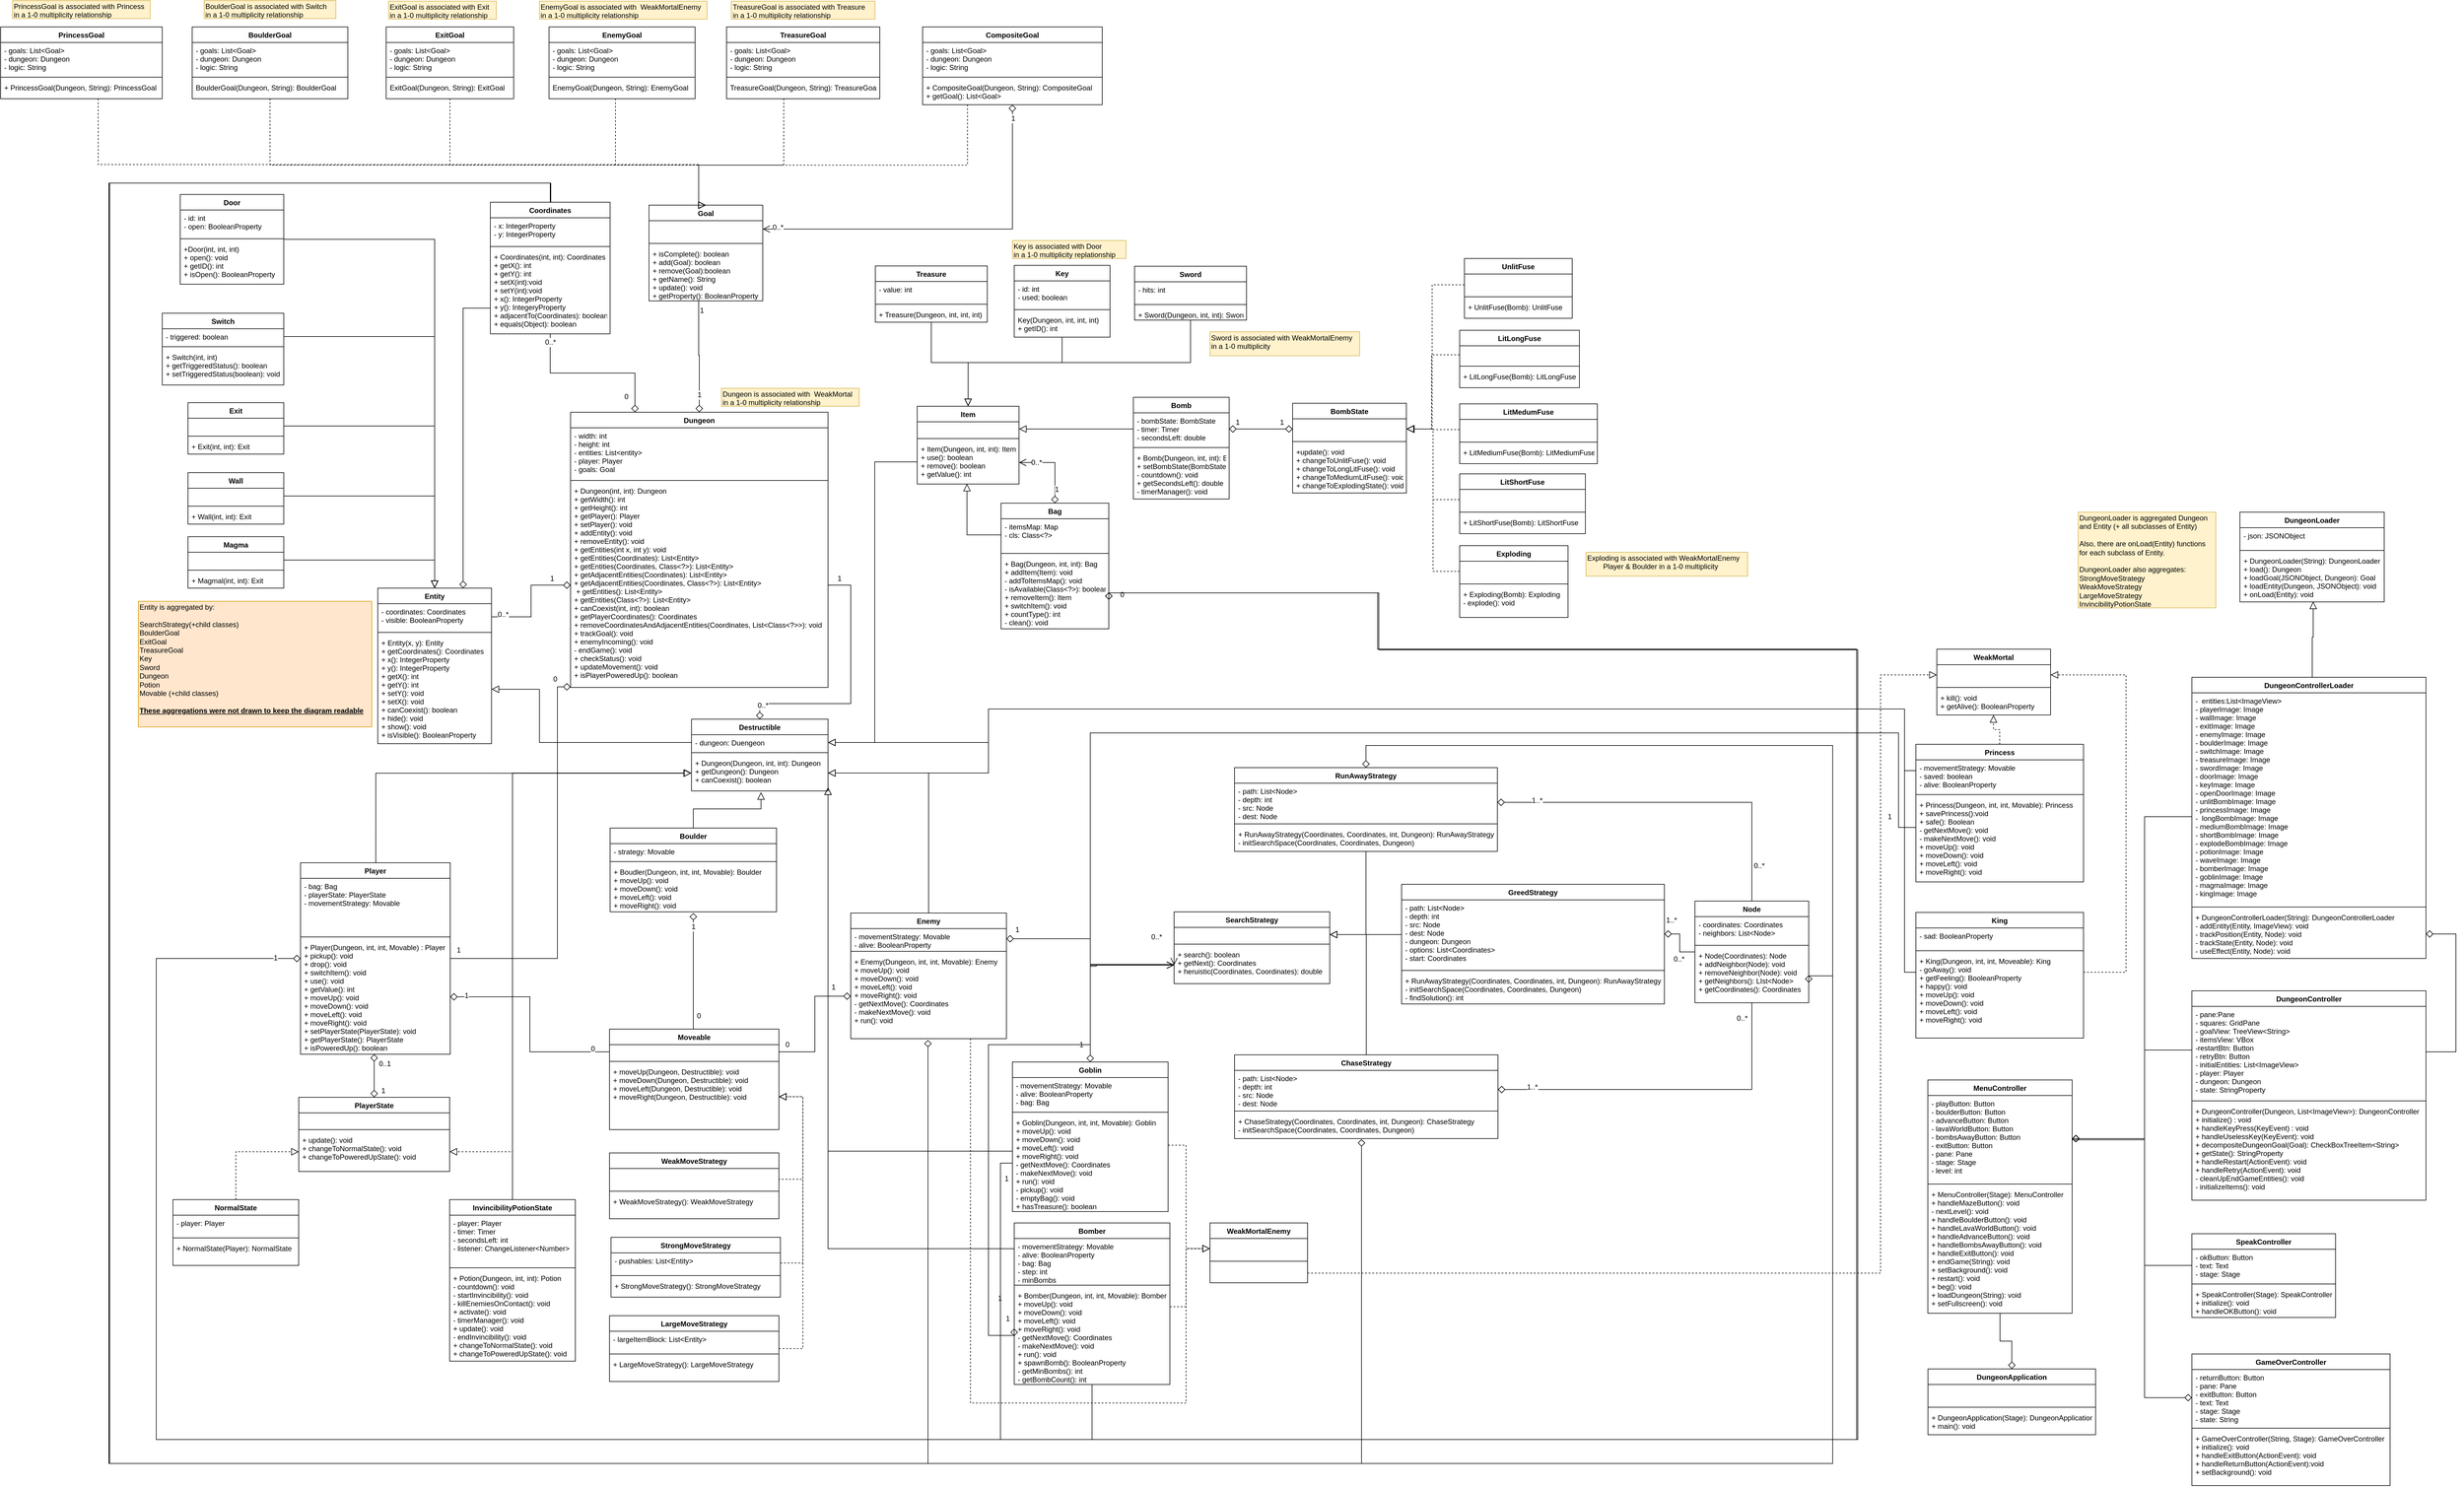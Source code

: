<mxfile version="11.1.1"><diagram id="RZ6L1q90wha1iz5s7fCn" name="Page-1"><mxGraphModel dx="4382" dy="3037" grid="1" gridSize="10" guides="1" tooltips="1" connect="1" arrows="1" fold="1" page="1" pageScale="1" pageWidth="827" pageHeight="1169" math="0" shadow="0"><root><mxCell id="0"/><mxCell id="1" parent="0"/><mxCell id="kmDaMH54g0DUgtdsIVh2-1" value="Dungeon" style="swimlane;fontStyle=1;align=center;verticalAlign=top;childLayout=stackLayout;horizontal=1;startSize=26;horizontalStack=0;resizeParent=1;resizeParentMax=0;resizeLast=0;collapsible=1;marginBottom=0;" parent="1" vertex="1"><mxGeometry x="132" y="-116" width="430" height="460" as="geometry"/></mxCell><mxCell id="kmDaMH54g0DUgtdsIVh2-2" value="- width: int&#10;- height: int&#10;- entities: List&lt;entity&gt;&#10;- player: Player&#10;- goals: Goal" style="text;strokeColor=none;fillColor=none;align=left;verticalAlign=top;spacingLeft=4;spacingRight=4;overflow=hidden;rotatable=0;points=[[0,0.5],[1,0.5]];portConstraint=eastwest;" parent="kmDaMH54g0DUgtdsIVh2-1" vertex="1"><mxGeometry y="26" width="430" height="84" as="geometry"/></mxCell><mxCell id="kmDaMH54g0DUgtdsIVh2-3" value="" style="line;strokeWidth=1;fillColor=none;align=left;verticalAlign=middle;spacingTop=-1;spacingLeft=3;spacingRight=3;rotatable=0;labelPosition=right;points=[];portConstraint=eastwest;" parent="kmDaMH54g0DUgtdsIVh2-1" vertex="1"><mxGeometry y="110" width="430" height="8" as="geometry"/></mxCell><mxCell id="kmDaMH54g0DUgtdsIVh2-4" value="+ Dungeon(int, int): Dungeon&#10;+ getWidth(): int&#10;+ getHeight(): int&#10;+ getPlayer(): Player&#10;+ setPlayer(): void&#10;+ addEntity(): void&#10;+ removeEntity(): void&#10;+ getEntities(int x, int y): void&#10;+ getEntities(Coordinates): List&lt;Entity&gt;&#10;+ getEntities(Coordinates, Class&lt;?&gt;): List&lt;Entity&gt;&#10;+ getAdjacentEntities(Coordinates): List&lt;Entity&gt;&#10;+ getAdjacentEntities(Coordinates, Class&lt;?&gt;): List&lt;Entity&gt;&#10; + getEntities(): List&lt;Entity&gt;&#10;+ getEntities(Class&lt;?&gt;): List&lt;Entity&gt;&#10;+ canCoexist(int, int): boolean&#10;+ getPlayerCoordinates(): Coordinates&#10;+ removeCoordinatesAndAdjacentEntities(Coordinates, List&lt;Class&lt;?&gt;&gt;): void&#10;+ trackGoal(): void&#10;+ enemyIncoming(): void&#10;- endGame(): void&#10;+ checkStatus(): void&#10;+ updateMovement(): void&#10;+ isPlayerPoweredUp(): boolean" style="text;strokeColor=none;fillColor=none;align=left;verticalAlign=top;spacingLeft=4;spacingRight=4;overflow=hidden;rotatable=0;points=[[0,0.5],[1,0.5]];portConstraint=eastwest;" parent="kmDaMH54g0DUgtdsIVh2-1" vertex="1"><mxGeometry y="118" width="430" height="342" as="geometry"/></mxCell><mxCell id="kmDaMH54g0DUgtdsIVh2-5" value="Entity" style="swimlane;fontStyle=1;align=center;verticalAlign=top;childLayout=stackLayout;horizontal=1;startSize=26;horizontalStack=0;resizeParent=1;resizeParentMax=0;resizeLast=0;collapsible=1;marginBottom=0;" parent="1" vertex="1"><mxGeometry x="-190" y="178" width="190" height="260" as="geometry"/></mxCell><mxCell id="kmDaMH54g0DUgtdsIVh2-6" value="- coordinates: Coordinates&#10;- visible: BooleanProperty" style="text;strokeColor=none;fillColor=none;align=left;verticalAlign=top;spacingLeft=4;spacingRight=4;overflow=hidden;rotatable=0;points=[[0,0.5],[1,0.5]];portConstraint=eastwest;" parent="kmDaMH54g0DUgtdsIVh2-5" vertex="1"><mxGeometry y="26" width="190" height="44" as="geometry"/></mxCell><mxCell id="kmDaMH54g0DUgtdsIVh2-7" value="" style="line;strokeWidth=1;fillColor=none;align=left;verticalAlign=middle;spacingTop=-1;spacingLeft=3;spacingRight=3;rotatable=0;labelPosition=right;points=[];portConstraint=eastwest;" parent="kmDaMH54g0DUgtdsIVh2-5" vertex="1"><mxGeometry y="70" width="190" height="8" as="geometry"/></mxCell><mxCell id="kmDaMH54g0DUgtdsIVh2-8" value="+ Entity(x, y): Entity&#10;+ getCoordinates(): Coordinates&#10;+ x(): IntegerProperty&#10;+ y(): IntegerProperty&#10;+ getX(): int&#10;+ getY(): int&#10;+ setY(): void&#10;+ setX(): void&#10;+ canCoexist(): boolean&#10;+ hide(): void&#10;+ show(): void&#10;+ isVisible(): BooleanProperty" style="text;strokeColor=none;fillColor=none;align=left;verticalAlign=top;spacingLeft=4;spacingRight=4;overflow=hidden;rotatable=0;points=[[0,0.5],[1,0.5]];portConstraint=eastwest;" parent="kmDaMH54g0DUgtdsIVh2-5" vertex="1"><mxGeometry y="78" width="190" height="182" as="geometry"/></mxCell><mxCell id="us9bXqokBn72qCdSX0R7-166" style="edgeStyle=orthogonalEdgeStyle;rounded=0;jumpSize=6;orthogonalLoop=1;jettySize=auto;html=1;entryX=1;entryY=0.5;entryDx=0;entryDy=0;startArrow=diamond;startFill=0;startSize=10;endArrow=none;endFill=0;endSize=10;" parent="1" source="kmDaMH54g0DUgtdsIVh2-9" target="NazuP-tBWpHWlC-4NovG-71" edge="1"><mxGeometry relative="1" as="geometry"><Array as="points"><mxPoint x="-560" y="797"/><mxPoint x="-560" y="1601"/><mxPoint x="2280" y="1601"/><mxPoint x="2280" y="280"/><mxPoint x="1480" y="280"/><mxPoint x="1480" y="186"/><mxPoint x="1031" y="186"/></Array></mxGeometry></mxCell><mxCell id="us9bXqokBn72qCdSX0R7-195" value="1" style="text;html=1;resizable=0;points=[];align=center;verticalAlign=middle;labelBackgroundColor=#ffffff;" parent="us9bXqokBn72qCdSX0R7-166" vertex="1" connectable="0"><mxGeometry x="-0.987" y="-1" relative="1" as="geometry"><mxPoint as="offset"/></mxGeometry></mxCell><mxCell id="us9bXqokBn72qCdSX0R7-196" value="0" style="text;html=1;resizable=0;points=[];align=center;verticalAlign=middle;labelBackgroundColor=#ffffff;" parent="us9bXqokBn72qCdSX0R7-166" vertex="1" connectable="0"><mxGeometry x="0.993" y="3" relative="1" as="geometry"><mxPoint as="offset"/></mxGeometry></mxCell><mxCell id="us9bXqokBn72qCdSX0R7-218" style="edgeStyle=orthogonalEdgeStyle;rounded=0;jumpSize=6;orthogonalLoop=1;jettySize=auto;html=1;entryX=0;entryY=0.997;entryDx=0;entryDy=0;entryPerimeter=0;startArrow=none;startFill=0;startSize=10;endArrow=diamond;endFill=0;endSize=10;" parent="1" source="kmDaMH54g0DUgtdsIVh2-9" target="kmDaMH54g0DUgtdsIVh2-4" edge="1"><mxGeometry relative="1" as="geometry"><Array as="points"><mxPoint x="110" y="797"/><mxPoint x="110" y="343"/></Array></mxGeometry></mxCell><mxCell id="us9bXqokBn72qCdSX0R7-219" value="0" style="text;html=1;resizable=0;points=[];align=center;verticalAlign=middle;labelBackgroundColor=#ffffff;" parent="us9bXqokBn72qCdSX0R7-218" vertex="1" connectable="0"><mxGeometry x="0.933" y="1" relative="1" as="geometry"><mxPoint x="-4" y="-12" as="offset"/></mxGeometry></mxCell><mxCell id="kmDaMH54g0DUgtdsIVh2-9" value="Player" style="swimlane;fontStyle=1;align=center;verticalAlign=top;childLayout=stackLayout;horizontal=1;startSize=26;horizontalStack=0;resizeParent=1;resizeParentMax=0;resizeLast=0;collapsible=1;marginBottom=0;" parent="1" vertex="1"><mxGeometry x="-319" y="637" width="250" height="320" as="geometry"/></mxCell><mxCell id="kmDaMH54g0DUgtdsIVh2-10" value="- bag: Bag&#10;- playerState: PlayerState&#10;- movementStrategy: Movable&#10;" style="text;strokeColor=none;fillColor=none;align=left;verticalAlign=top;spacingLeft=4;spacingRight=4;overflow=hidden;rotatable=0;points=[[0,0.5],[1,0.5]];portConstraint=eastwest;" parent="kmDaMH54g0DUgtdsIVh2-9" vertex="1"><mxGeometry y="26" width="250" height="94" as="geometry"/></mxCell><mxCell id="kmDaMH54g0DUgtdsIVh2-11" value="" style="line;strokeWidth=1;fillColor=none;align=left;verticalAlign=middle;spacingTop=-1;spacingLeft=3;spacingRight=3;rotatable=0;labelPosition=right;points=[];portConstraint=eastwest;" parent="kmDaMH54g0DUgtdsIVh2-9" vertex="1"><mxGeometry y="120" width="250" height="8" as="geometry"/></mxCell><mxCell id="kmDaMH54g0DUgtdsIVh2-12" value="+ Player(Dungeon, int, int, Movable) : Player&#10;+ pickup(): void&#10;+ drop(): void&#10;+ switchItem(): void&#10;+ use(): void&#10;+ getValue(): int&#10;+ moveUp(): void&#10;+ moveDown(): void&#10;+ moveLeft(): void&#10;+ moveRight(): void&#10;+ setPlayerState(PlayerState): void&#10;+ getPlayerState(): PlayerState&#10;+ isPoweredUp(): boolean" style="text;strokeColor=none;fillColor=none;align=left;verticalAlign=top;spacingLeft=4;spacingRight=4;overflow=hidden;rotatable=0;points=[[0,0.5],[1,0.5]];portConstraint=eastwest;" parent="kmDaMH54g0DUgtdsIVh2-9" vertex="1"><mxGeometry y="128" width="250" height="192" as="geometry"/></mxCell><mxCell id="us9bXqokBn72qCdSX0R7-152" style="edgeStyle=orthogonalEdgeStyle;rounded=0;orthogonalLoop=1;jettySize=auto;html=1;entryX=0.5;entryY=0;entryDx=0;entryDy=0;startArrow=none;startFill=0;startSize=10;endArrow=block;endFill=0;endSize=10;" parent="1" source="kmDaMH54g0DUgtdsIVh2-34" target="NazuP-tBWpHWlC-4NovG-52" edge="1"><mxGeometry relative="1" as="geometry"><Array as="points"><mxPoint x="734" y="-199"/><mxPoint x="796" y="-199"/></Array></mxGeometry></mxCell><mxCell id="kmDaMH54g0DUgtdsIVh2-34" value="Treasure" style="swimlane;fontStyle=1;align=center;verticalAlign=top;childLayout=stackLayout;horizontal=1;startSize=26;horizontalStack=0;resizeParent=1;resizeParentMax=0;resizeLast=0;collapsible=1;marginBottom=0;" parent="1" vertex="1"><mxGeometry x="641" y="-360.5" width="187" height="94" as="geometry"/></mxCell><mxCell id="kmDaMH54g0DUgtdsIVh2-35" value="- value: int" style="text;strokeColor=none;fillColor=none;align=left;verticalAlign=top;spacingLeft=4;spacingRight=4;overflow=hidden;rotatable=0;points=[[0,0.5],[1,0.5]];portConstraint=eastwest;" parent="kmDaMH54g0DUgtdsIVh2-34" vertex="1"><mxGeometry y="26" width="187" height="34" as="geometry"/></mxCell><mxCell id="kmDaMH54g0DUgtdsIVh2-36" value="" style="line;strokeWidth=1;fillColor=none;align=left;verticalAlign=middle;spacingTop=-1;spacingLeft=3;spacingRight=3;rotatable=0;labelPosition=right;points=[];portConstraint=eastwest;" parent="kmDaMH54g0DUgtdsIVh2-34" vertex="1"><mxGeometry y="60" width="187" height="8" as="geometry"/></mxCell><mxCell id="kmDaMH54g0DUgtdsIVh2-37" value="+ Treasure(Dungeon, int, int, int)" style="text;strokeColor=none;fillColor=none;align=left;verticalAlign=top;spacingLeft=4;spacingRight=4;overflow=hidden;rotatable=0;points=[[0,0.5],[1,0.5]];portConstraint=eastwest;" parent="kmDaMH54g0DUgtdsIVh2-34" vertex="1"><mxGeometry y="68" width="187" height="26" as="geometry"/></mxCell><mxCell id="us9bXqokBn72qCdSX0R7-153" style="edgeStyle=orthogonalEdgeStyle;rounded=0;orthogonalLoop=1;jettySize=auto;html=1;entryX=0.5;entryY=0;entryDx=0;entryDy=0;startArrow=none;startFill=0;startSize=10;endArrow=block;endFill=0;endSize=10;" parent="1" source="kmDaMH54g0DUgtdsIVh2-38" target="NazuP-tBWpHWlC-4NovG-52" edge="1"><mxGeometry relative="1" as="geometry"><Array as="points"><mxPoint x="953" y="-199"/><mxPoint x="796" y="-199"/></Array></mxGeometry></mxCell><mxCell id="kmDaMH54g0DUgtdsIVh2-38" value="Key" style="swimlane;fontStyle=1;align=center;verticalAlign=top;childLayout=stackLayout;horizontal=1;startSize=26;horizontalStack=0;resizeParent=1;resizeParentMax=0;resizeLast=0;collapsible=1;marginBottom=0;" parent="1" vertex="1"><mxGeometry x="873" y="-361.5" width="160" height="120" as="geometry"/></mxCell><mxCell id="kmDaMH54g0DUgtdsIVh2-39" value="- id: int &#10;- used; boolean" style="text;strokeColor=none;fillColor=none;align=left;verticalAlign=top;spacingLeft=4;spacingRight=4;overflow=hidden;rotatable=0;points=[[0,0.5],[1,0.5]];portConstraint=eastwest;" parent="kmDaMH54g0DUgtdsIVh2-38" vertex="1"><mxGeometry y="26" width="160" height="44" as="geometry"/></mxCell><mxCell id="kmDaMH54g0DUgtdsIVh2-40" value="" style="line;strokeWidth=1;fillColor=none;align=left;verticalAlign=middle;spacingTop=-1;spacingLeft=3;spacingRight=3;rotatable=0;labelPosition=right;points=[];portConstraint=eastwest;" parent="kmDaMH54g0DUgtdsIVh2-38" vertex="1"><mxGeometry y="70" width="160" height="8" as="geometry"/></mxCell><mxCell id="kmDaMH54g0DUgtdsIVh2-41" value="Key(Dungeon, int, int, int)&#10;+ getID(): int" style="text;strokeColor=none;fillColor=none;align=left;verticalAlign=top;spacingLeft=4;spacingRight=4;overflow=hidden;rotatable=0;points=[[0,0.5],[1,0.5]];portConstraint=eastwest;" parent="kmDaMH54g0DUgtdsIVh2-38" vertex="1"><mxGeometry y="78" width="160" height="42" as="geometry"/></mxCell><mxCell id="us9bXqokBn72qCdSX0R7-150" style="edgeStyle=orthogonalEdgeStyle;rounded=0;orthogonalLoop=1;jettySize=auto;html=1;entryX=0.509;entryY=1.033;entryDx=0;entryDy=0;entryPerimeter=0;startArrow=none;startFill=0;startSize=10;endArrow=block;endFill=0;endSize=10;" parent="1" source="kmDaMH54g0DUgtdsIVh2-53" target="NazuP-tBWpHWlC-4NovG-99" edge="1"><mxGeometry relative="1" as="geometry"><Array as="points"><mxPoint x="337" y="547"/><mxPoint x="450" y="547"/></Array></mxGeometry></mxCell><mxCell id="kmDaMH54g0DUgtdsIVh2-53" value="Boulder" style="swimlane;fontStyle=1;align=center;verticalAlign=top;childLayout=stackLayout;horizontal=1;startSize=26;horizontalStack=0;resizeParent=1;resizeParentMax=0;resizeLast=0;collapsible=1;marginBottom=0;" parent="1" vertex="1"><mxGeometry x="198" y="579" width="278" height="140" as="geometry"/></mxCell><mxCell id="kmDaMH54g0DUgtdsIVh2-54" value="- strategy: Movable" style="text;strokeColor=none;fillColor=none;align=left;verticalAlign=top;spacingLeft=4;spacingRight=4;overflow=hidden;rotatable=0;points=[[0,0.5],[1,0.5]];portConstraint=eastwest;" parent="kmDaMH54g0DUgtdsIVh2-53" vertex="1"><mxGeometry y="26" width="278" height="26" as="geometry"/></mxCell><mxCell id="kmDaMH54g0DUgtdsIVh2-55" value="" style="line;strokeWidth=1;fillColor=none;align=left;verticalAlign=middle;spacingTop=-1;spacingLeft=3;spacingRight=3;rotatable=0;labelPosition=right;points=[];portConstraint=eastwest;" parent="kmDaMH54g0DUgtdsIVh2-53" vertex="1"><mxGeometry y="52" width="278" height="8" as="geometry"/></mxCell><mxCell id="kmDaMH54g0DUgtdsIVh2-56" value="+ Boudler(Dungeon, int, int, Movable): Boulder&#10;+ moveUp(): void&#10;+ moveDown(): void&#10;+ moveLeft(): void&#10;+ moveRight(): void" style="text;strokeColor=none;fillColor=none;align=left;verticalAlign=top;spacingLeft=4;spacingRight=4;overflow=hidden;rotatable=0;points=[[0,0.5],[1,0.5]];portConstraint=eastwest;" parent="kmDaMH54g0DUgtdsIVh2-53" vertex="1"><mxGeometry y="60" width="278" height="80" as="geometry"/></mxCell><mxCell id="us9bXqokBn72qCdSX0R7-151" style="edgeStyle=orthogonalEdgeStyle;rounded=0;orthogonalLoop=1;jettySize=auto;html=1;entryX=1;entryY=0.5;entryDx=0;entryDy=0;startArrow=none;startFill=0;startSize=10;endArrow=block;endFill=0;endSize=10;" parent="1" source="kmDaMH54g0DUgtdsIVh2-65" target="NazuP-tBWpHWlC-4NovG-99" edge="1"><mxGeometry relative="1" as="geometry"/></mxCell><mxCell id="kmDaMH54g0DUgtdsIVh2-65" value="Enemy" style="swimlane;fontStyle=1;align=center;verticalAlign=top;childLayout=stackLayout;horizontal=1;startSize=26;horizontalStack=0;resizeParent=1;resizeParentMax=0;resizeLast=0;collapsible=1;marginBottom=0;" parent="1" vertex="1"><mxGeometry x="600" y="721" width="260" height="210" as="geometry"/></mxCell><mxCell id="kmDaMH54g0DUgtdsIVh2-66" value="- movementStrategy: Movable&#10;- alive: BooleanProperty" style="text;strokeColor=none;fillColor=none;align=left;verticalAlign=top;spacingLeft=4;spacingRight=4;overflow=hidden;rotatable=0;points=[[0,0.5],[1,0.5]];portConstraint=eastwest;" parent="kmDaMH54g0DUgtdsIVh2-65" vertex="1"><mxGeometry y="26" width="260" height="34" as="geometry"/></mxCell><mxCell id="kmDaMH54g0DUgtdsIVh2-67" value="" style="line;strokeWidth=1;fillColor=none;align=left;verticalAlign=middle;spacingTop=-1;spacingLeft=3;spacingRight=3;rotatable=0;labelPosition=right;points=[];portConstraint=eastwest;" parent="kmDaMH54g0DUgtdsIVh2-65" vertex="1"><mxGeometry y="60" width="260" height="8" as="geometry"/></mxCell><mxCell id="kmDaMH54g0DUgtdsIVh2-68" value="+ Enemy(Dungeon, int, int, Movable): Enemy&#10;+ moveUp(): void&#10;+ moveDown(): void&#10;+ moveLeft(): void&#10;+ moveRight(): void&#10;- getNextMove(): Coordinates&#10;- makeNextMove(): void&#10;+ run(): void" style="text;strokeColor=none;fillColor=none;align=left;verticalAlign=top;spacingLeft=4;spacingRight=4;overflow=hidden;rotatable=0;points=[[0,0.5],[1,0.5]];portConstraint=eastwest;" parent="kmDaMH54g0DUgtdsIVh2-65" vertex="1"><mxGeometry y="68" width="260" height="142" as="geometry"/></mxCell><mxCell id="us9bXqokBn72qCdSX0R7-154" style="edgeStyle=orthogonalEdgeStyle;rounded=0;orthogonalLoop=1;jettySize=auto;html=1;entryX=0.5;entryY=0;entryDx=0;entryDy=0;startArrow=none;startFill=0;startSize=10;endArrow=block;endFill=0;endSize=10;" parent="1" source="kmDaMH54g0DUgtdsIVh2-69" target="NazuP-tBWpHWlC-4NovG-52" edge="1"><mxGeometry relative="1" as="geometry"><Array as="points"><mxPoint x="1168" y="-199"/><mxPoint x="796" y="-199"/></Array></mxGeometry></mxCell><mxCell id="kmDaMH54g0DUgtdsIVh2-69" value="Sword" style="swimlane;fontStyle=1;align=center;verticalAlign=top;childLayout=stackLayout;horizontal=1;startSize=26;horizontalStack=0;resizeParent=1;resizeParentMax=0;resizeLast=0;collapsible=1;marginBottom=0;" parent="1" vertex="1"><mxGeometry x="1074" y="-360" width="187" height="90" as="geometry"/></mxCell><mxCell id="kmDaMH54g0DUgtdsIVh2-70" value="- hits: int" style="text;strokeColor=none;fillColor=none;align=left;verticalAlign=top;spacingLeft=4;spacingRight=4;overflow=hidden;rotatable=0;points=[[0,0.5],[1,0.5]];portConstraint=eastwest;" parent="kmDaMH54g0DUgtdsIVh2-69" vertex="1"><mxGeometry y="26" width="187" height="34" as="geometry"/></mxCell><mxCell id="kmDaMH54g0DUgtdsIVh2-71" value="" style="line;strokeWidth=1;fillColor=none;align=left;verticalAlign=middle;spacingTop=-1;spacingLeft=3;spacingRight=3;rotatable=0;labelPosition=right;points=[];portConstraint=eastwest;" parent="kmDaMH54g0DUgtdsIVh2-69" vertex="1"><mxGeometry y="60" width="187" height="8" as="geometry"/></mxCell><mxCell id="kmDaMH54g0DUgtdsIVh2-72" value="+ Sword(Dungeon, int, int): Sword" style="text;strokeColor=none;fillColor=none;align=left;verticalAlign=top;spacingLeft=4;spacingRight=4;overflow=hidden;rotatable=0;points=[[0,0.5],[1,0.5]];portConstraint=eastwest;" parent="kmDaMH54g0DUgtdsIVh2-69" vertex="1"><mxGeometry y="68" width="187" height="22" as="geometry"/></mxCell><mxCell id="NazuP-tBWpHWlC-4NovG-101" style="edgeStyle=orthogonalEdgeStyle;rounded=0;orthogonalLoop=1;jettySize=auto;html=1;entryX=1;entryY=0.5;entryDx=0;entryDy=0;startArrow=none;startFill=0;startSize=10;sourcePerimeterSpacing=0;endArrow=block;endFill=0;endSize=10;targetPerimeterSpacing=0;exitX=0;exitY=0.5;exitDx=0;exitDy=0;" parent="1" source="NazuP-tBWpHWlC-4NovG-55" target="NazuP-tBWpHWlC-4NovG-97" edge="1"><mxGeometry relative="1" as="geometry"><Array as="points"><mxPoint x="640" y="-33"/><mxPoint x="640" y="436"/></Array></mxGeometry></mxCell><mxCell id="NazuP-tBWpHWlC-4NovG-52" value="Item" style="swimlane;fontStyle=1;align=center;verticalAlign=top;childLayout=stackLayout;horizontal=1;startSize=26;horizontalStack=0;resizeParent=1;resizeParentMax=0;resizeLast=0;collapsible=1;marginBottom=0;" parent="1" vertex="1"><mxGeometry x="711" y="-126" width="170" height="130" as="geometry"/></mxCell><mxCell id="NazuP-tBWpHWlC-4NovG-53" value="    &#10;" style="text;strokeColor=none;fillColor=none;align=left;verticalAlign=top;spacingLeft=4;spacingRight=4;overflow=hidden;rotatable=0;points=[[0,0.5],[1,0.5]];portConstraint=eastwest;" parent="NazuP-tBWpHWlC-4NovG-52" vertex="1"><mxGeometry y="26" width="170" height="24" as="geometry"/></mxCell><mxCell id="NazuP-tBWpHWlC-4NovG-54" value="" style="line;strokeWidth=1;fillColor=none;align=left;verticalAlign=middle;spacingTop=-1;spacingLeft=3;spacingRight=3;rotatable=0;labelPosition=right;points=[];portConstraint=eastwest;" parent="NazuP-tBWpHWlC-4NovG-52" vertex="1"><mxGeometry y="50" width="170" height="8" as="geometry"/></mxCell><mxCell id="NazuP-tBWpHWlC-4NovG-55" value="+ Item(Dungeon, int, int): Item&#10;+ use(): boolean&#10;+ remove(): boolean&#10;+ getValue(): int" style="text;strokeColor=none;fillColor=none;align=left;verticalAlign=top;spacingLeft=4;spacingRight=4;overflow=hidden;rotatable=0;points=[[0,0.5],[1,0.5]];portConstraint=eastwest;" parent="NazuP-tBWpHWlC-4NovG-52" vertex="1"><mxGeometry y="58" width="170" height="72" as="geometry"/></mxCell><mxCell id="NazuP-tBWpHWlC-4NovG-74" style="edgeStyle=orthogonalEdgeStyle;rounded=0;orthogonalLoop=1;jettySize=auto;html=1;entryX=0.489;entryY=0.994;entryDx=0;entryDy=0;entryPerimeter=0;startArrow=none;startFill=0;startSize=10;sourcePerimeterSpacing=0;endArrow=block;endFill=0;endSize=10;targetPerimeterSpacing=0;exitX=0;exitY=0.5;exitDx=0;exitDy=0;" parent="1" source="NazuP-tBWpHWlC-4NovG-69" target="NazuP-tBWpHWlC-4NovG-55" edge="1"><mxGeometry relative="1" as="geometry"/></mxCell><mxCell id="NazuP-tBWpHWlC-4NovG-68" value="Bag" style="swimlane;fontStyle=1;align=center;verticalAlign=top;childLayout=stackLayout;horizontal=1;startSize=26;horizontalStack=0;resizeParent=1;resizeParentMax=0;resizeLast=0;collapsible=1;marginBottom=0;" parent="1" vertex="1"><mxGeometry x="851" y="36" width="180" height="210" as="geometry"/></mxCell><mxCell id="NazuP-tBWpHWlC-4NovG-69" value="- itemsMap: Map&#10;- cls: Class&lt;?&gt;" style="text;strokeColor=none;fillColor=none;align=left;verticalAlign=top;spacingLeft=4;spacingRight=4;overflow=hidden;rotatable=0;points=[[0,0.5],[1,0.5]];portConstraint=eastwest;" parent="NazuP-tBWpHWlC-4NovG-68" vertex="1"><mxGeometry y="26" width="180" height="54" as="geometry"/></mxCell><mxCell id="NazuP-tBWpHWlC-4NovG-70" value="" style="line;strokeWidth=1;fillColor=none;align=left;verticalAlign=middle;spacingTop=-1;spacingLeft=3;spacingRight=3;rotatable=0;labelPosition=right;points=[];portConstraint=eastwest;" parent="NazuP-tBWpHWlC-4NovG-68" vertex="1"><mxGeometry y="80" width="180" height="8" as="geometry"/></mxCell><mxCell id="NazuP-tBWpHWlC-4NovG-71" value="+ Bag(Dungeon, int, int): Bag&#10;+ addItem(Item): void&#10;- addToItemsMap(): void&#10;- isAvailable(Class&lt;?&gt;): boolean&#10;+ removeItem(): Item&#10;+ switchItem(): void&#10;+ countType(): int&#10;- clean(): void" style="text;strokeColor=none;fillColor=none;align=left;verticalAlign=top;spacingLeft=4;spacingRight=4;overflow=hidden;rotatable=0;points=[[0,0.5],[1,0.5]];portConstraint=eastwest;" parent="NazuP-tBWpHWlC-4NovG-68" vertex="1"><mxGeometry y="88" width="180" height="122" as="geometry"/></mxCell><mxCell id="NazuP-tBWpHWlC-4NovG-73" style="edgeStyle=orthogonalEdgeStyle;rounded=0;orthogonalLoop=1;jettySize=auto;html=1;startArrow=open;startFill=0;startSize=10;sourcePerimeterSpacing=0;endArrow=diamond;endFill=0;endSize=10;targetPerimeterSpacing=0;entryX=0.5;entryY=0;entryDx=0;entryDy=0;exitX=1;exitY=0.5;exitDx=0;exitDy=0;" parent="1" source="NazuP-tBWpHWlC-4NovG-55" target="NazuP-tBWpHWlC-4NovG-68" edge="1"><mxGeometry relative="1" as="geometry"><mxPoint x="1468" y="150" as="targetPoint"/><Array as="points"><mxPoint x="941" y="-32"/></Array><mxPoint x="792" y="-120" as="sourcePoint"/></mxGeometry></mxCell><mxCell id="us9bXqokBn72qCdSX0R7-199" value="0..*" style="text;html=1;resizable=0;points=[];align=center;verticalAlign=middle;labelBackgroundColor=#ffffff;" parent="NazuP-tBWpHWlC-4NovG-73" vertex="1" connectable="0"><mxGeometry x="-0.703" relative="1" as="geometry"><mxPoint x="10" as="offset"/></mxGeometry></mxCell><mxCell id="us9bXqokBn72qCdSX0R7-200" value="1" style="text;html=1;resizable=0;points=[];align=center;verticalAlign=middle;labelBackgroundColor=#ffffff;" parent="NazuP-tBWpHWlC-4NovG-73" vertex="1" connectable="0"><mxGeometry x="0.641" y="3" relative="1" as="geometry"><mxPoint as="offset"/></mxGeometry></mxCell><mxCell id="us9bXqokBn72qCdSX0R7-173" style="edgeStyle=orthogonalEdgeStyle;rounded=0;jumpSize=6;orthogonalLoop=1;jettySize=auto;html=1;startArrow=diamond;startFill=0;startSize=10;endArrow=none;endFill=0;endSize=10;" parent="1" source="NazuP-tBWpHWlC-4NovG-96" target="kmDaMH54g0DUgtdsIVh2-4" edge="1"><mxGeometry relative="1" as="geometry"><Array as="points"><mxPoint x="448" y="371"/><mxPoint x="600" y="371"/><mxPoint x="600" y="173"/></Array></mxGeometry></mxCell><mxCell id="us9bXqokBn72qCdSX0R7-179" value="0..*" style="text;html=1;resizable=0;points=[];align=center;verticalAlign=middle;labelBackgroundColor=#ffffff;" parent="us9bXqokBn72qCdSX0R7-173" vertex="1" connectable="0"><mxGeometry x="-0.889" y="-5" relative="1" as="geometry"><mxPoint as="offset"/></mxGeometry></mxCell><mxCell id="NazuP-tBWpHWlC-4NovG-96" value="Destructible" style="swimlane;fontStyle=1;align=center;verticalAlign=top;childLayout=stackLayout;horizontal=1;startSize=26;horizontalStack=0;resizeParent=1;resizeParentMax=0;resizeLast=0;collapsible=1;marginBottom=0;" parent="1" vertex="1"><mxGeometry x="334" y="397" width="228" height="120" as="geometry"/></mxCell><mxCell id="NazuP-tBWpHWlC-4NovG-97" value="- dungeon: Duengeon" style="text;strokeColor=none;fillColor=none;align=left;verticalAlign=top;spacingLeft=4;spacingRight=4;overflow=hidden;rotatable=0;points=[[0,0.5],[1,0.5]];portConstraint=eastwest;" parent="NazuP-tBWpHWlC-4NovG-96" vertex="1"><mxGeometry y="26" width="228" height="26" as="geometry"/></mxCell><mxCell id="NazuP-tBWpHWlC-4NovG-98" value="" style="line;strokeWidth=1;fillColor=none;align=left;verticalAlign=middle;spacingTop=-1;spacingLeft=3;spacingRight=3;rotatable=0;labelPosition=right;points=[];portConstraint=eastwest;" parent="NazuP-tBWpHWlC-4NovG-96" vertex="1"><mxGeometry y="52" width="228" height="8" as="geometry"/></mxCell><mxCell id="NazuP-tBWpHWlC-4NovG-99" value="+ Dungeon(Dungeon, int, int): Dungeon&#10;+ getDungeon(): Dungeon&#10;+ canCoexist(): boolean&#10;" style="text;strokeColor=none;fillColor=none;align=left;verticalAlign=top;spacingLeft=4;spacingRight=4;overflow=hidden;rotatable=0;points=[[0,0.5],[1,0.5]];portConstraint=eastwest;" parent="NazuP-tBWpHWlC-4NovG-96" vertex="1"><mxGeometry y="60" width="228" height="60" as="geometry"/></mxCell><mxCell id="us9bXqokBn72qCdSX0R7-72" style="edgeStyle=orthogonalEdgeStyle;rounded=0;orthogonalLoop=1;jettySize=auto;html=1;entryX=0.75;entryY=0;entryDx=0;entryDy=0;startArrow=none;startFill=0;startSize=10;endArrow=diamond;endFill=0;endSize=10;exitX=0;exitY=0.5;exitDx=0;exitDy=0;" parent="1" source="FNqKnoiurOCQ9cUHFmXG-4" target="kmDaMH54g0DUgtdsIVh2-5" edge="1"><mxGeometry relative="1" as="geometry"><Array as="points"><mxPoint x="-2" y="-290"/><mxPoint x="-48" y="-290"/></Array></mxGeometry></mxCell><mxCell id="us9bXqokBn72qCdSX0R7-167" style="edgeStyle=orthogonalEdgeStyle;rounded=0;jumpSize=6;orthogonalLoop=1;jettySize=auto;html=1;entryX=0.25;entryY=0;entryDx=0;entryDy=0;startArrow=none;startFill=0;startSize=10;endArrow=diamond;endFill=0;endSize=10;" parent="1" source="FNqKnoiurOCQ9cUHFmXG-1" target="kmDaMH54g0DUgtdsIVh2-1" edge="1"><mxGeometry relative="1" as="geometry"/></mxCell><mxCell id="us9bXqokBn72qCdSX0R7-184" value="0..*" style="text;html=1;resizable=0;points=[];align=center;verticalAlign=middle;labelBackgroundColor=#ffffff;" parent="us9bXqokBn72qCdSX0R7-167" vertex="1" connectable="0"><mxGeometry x="-0.897" relative="1" as="geometry"><mxPoint as="offset"/></mxGeometry></mxCell><mxCell id="us9bXqokBn72qCdSX0R7-223" style="edgeStyle=orthogonalEdgeStyle;rounded=0;jumpSize=6;orthogonalLoop=1;jettySize=auto;html=1;entryX=1;entryY=0.5;entryDx=0;entryDy=0;startArrow=none;startFill=0;startSize=10;endArrow=diamond;endFill=0;endSize=10;" parent="1" source="FNqKnoiurOCQ9cUHFmXG-1" target="FNqKnoiurOCQ9cUHFmXG-271" edge="1"><mxGeometry relative="1" as="geometry"><Array as="points"><mxPoint x="99" y="-499"/><mxPoint x="-638" y="-499"/><mxPoint x="-638" y="1641"/><mxPoint x="2240" y="1641"/><mxPoint x="2240" y="826"/></Array></mxGeometry></mxCell><mxCell id="us9bXqokBn72qCdSX0R7-224" style="edgeStyle=orthogonalEdgeStyle;rounded=0;jumpSize=6;orthogonalLoop=1;jettySize=auto;html=1;entryX=0.5;entryY=0;entryDx=0;entryDy=0;startArrow=none;startFill=0;startSize=10;endArrow=diamond;endFill=0;endSize=10;" parent="1" source="FNqKnoiurOCQ9cUHFmXG-1" target="FNqKnoiurOCQ9cUHFmXG-264" edge="1"><mxGeometry relative="1" as="geometry"><Array as="points"><mxPoint x="98" y="-499"/><mxPoint x="-638" y="-499"/><mxPoint x="-638" y="1641"/><mxPoint x="2240" y="1641"/><mxPoint x="2240" y="441"/><mxPoint x="1460" y="441"/></Array></mxGeometry></mxCell><mxCell id="us9bXqokBn72qCdSX0R7-225" style="edgeStyle=orthogonalEdgeStyle;rounded=0;jumpSize=6;orthogonalLoop=1;jettySize=auto;html=1;entryX=0.482;entryY=1.024;entryDx=0;entryDy=0;entryPerimeter=0;startArrow=none;startFill=0;startSize=10;endArrow=diamond;endFill=0;endSize=10;" parent="1" source="FNqKnoiurOCQ9cUHFmXG-1" target="FNqKnoiurOCQ9cUHFmXG-263" edge="1"><mxGeometry relative="1" as="geometry"><Array as="points"><mxPoint x="99" y="-499"/><mxPoint x="-639" y="-499"/><mxPoint x="-639" y="1641"/><mxPoint x="1453" y="1641"/></Array></mxGeometry></mxCell><mxCell id="us9bXqokBn72qCdSX0R7-227" style="edgeStyle=orthogonalEdgeStyle;rounded=0;jumpSize=6;orthogonalLoop=1;jettySize=auto;html=1;entryX=0.496;entryY=1.014;entryDx=0;entryDy=0;entryPerimeter=0;startArrow=none;startFill=0;startSize=10;endArrow=diamond;endFill=0;endSize=10;" parent="1" source="FNqKnoiurOCQ9cUHFmXG-1" target="kmDaMH54g0DUgtdsIVh2-68" edge="1"><mxGeometry relative="1" as="geometry"><Array as="points"><mxPoint x="99" y="-499"/><mxPoint x="-639" y="-499"/><mxPoint x="-639" y="1641"/><mxPoint x="729" y="1641"/></Array></mxGeometry></mxCell><mxCell id="FNqKnoiurOCQ9cUHFmXG-1" value="Coordinates" style="swimlane;fontStyle=1;align=center;verticalAlign=top;childLayout=stackLayout;horizontal=1;startSize=26;horizontalStack=0;resizeParent=1;resizeParentMax=0;resizeLast=0;collapsible=1;marginBottom=0;" parent="1" vertex="1"><mxGeometry x="-2" y="-467" width="200" height="220" as="geometry"/></mxCell><mxCell id="FNqKnoiurOCQ9cUHFmXG-2" value="- x: IntegerProperty &#10;- y: IntegerProperty&#10;" style="text;strokeColor=none;fillColor=none;align=left;verticalAlign=top;spacingLeft=4;spacingRight=4;overflow=hidden;rotatable=0;points=[[0,0.5],[1,0.5]];portConstraint=eastwest;" parent="FNqKnoiurOCQ9cUHFmXG-1" vertex="1"><mxGeometry y="26" width="200" height="44" as="geometry"/></mxCell><mxCell id="FNqKnoiurOCQ9cUHFmXG-3" value="" style="line;strokeWidth=1;fillColor=none;align=left;verticalAlign=middle;spacingTop=-1;spacingLeft=3;spacingRight=3;rotatable=0;labelPosition=right;points=[];portConstraint=eastwest;" parent="FNqKnoiurOCQ9cUHFmXG-1" vertex="1"><mxGeometry y="70" width="200" height="8" as="geometry"/></mxCell><mxCell id="FNqKnoiurOCQ9cUHFmXG-4" value="+ Coordinates(int, int): Coordinates&#10;+ getX(): int&#10;+ getY(): int&#10;+ setX(int):void&#10;+ setY(int):void&#10;+ x(): IntegerProperty&#10;+ y(): IntegeryProperty&#10;+ adjacentTo(Coordinates): boolean&#10;+ equals(Object): boolean" style="text;strokeColor=none;fillColor=none;align=left;verticalAlign=top;spacingLeft=4;spacingRight=4;overflow=hidden;rotatable=0;points=[[0,0.5],[1,0.5]];portConstraint=eastwest;" parent="FNqKnoiurOCQ9cUHFmXG-1" vertex="1"><mxGeometry y="78" width="200" height="142" as="geometry"/></mxCell><mxCell id="us9bXqokBn72qCdSX0R7-36" style="edgeStyle=orthogonalEdgeStyle;rounded=0;orthogonalLoop=1;jettySize=auto;html=1;entryX=0.5;entryY=0;entryDx=0;entryDy=0;endSize=10;endArrow=diamond;endFill=0;" parent="1" source="FNqKnoiurOCQ9cUHFmXG-21" target="kmDaMH54g0DUgtdsIVh2-1" edge="1"><mxGeometry relative="1" as="geometry"><Array as="points"><mxPoint x="346" y="-211"/><mxPoint x="347" y="-211"/></Array></mxGeometry></mxCell><mxCell id="us9bXqokBn72qCdSX0R7-188" value="1" style="text;html=1;resizable=0;points=[];align=center;verticalAlign=middle;labelBackgroundColor=#ffffff;" parent="us9bXqokBn72qCdSX0R7-36" vertex="1" connectable="0"><mxGeometry x="0.006" y="77" relative="1" as="geometry"><mxPoint x="-73" y="-77" as="offset"/></mxGeometry></mxCell><mxCell id="us9bXqokBn72qCdSX0R7-189" value="1" style="text;html=1;resizable=0;points=[];align=center;verticalAlign=middle;labelBackgroundColor=#ffffff;" parent="us9bXqokBn72qCdSX0R7-36" vertex="1" connectable="0"><mxGeometry x="0.686" relative="1" as="geometry"><mxPoint as="offset"/></mxGeometry></mxCell><mxCell id="FNqKnoiurOCQ9cUHFmXG-21" value="Goal" style="swimlane;fontStyle=1;align=center;verticalAlign=top;childLayout=stackLayout;horizontal=1;startSize=26;horizontalStack=0;resizeParent=1;resizeParentMax=0;resizeLast=0;collapsible=1;marginBottom=0;" parent="1" vertex="1"><mxGeometry x="263" y="-462.143" width="190" height="160" as="geometry"/></mxCell><mxCell id="FNqKnoiurOCQ9cUHFmXG-22" value="    " style="text;strokeColor=none;fillColor=none;align=left;verticalAlign=top;spacingLeft=4;spacingRight=4;overflow=hidden;rotatable=0;points=[[0,0.5],[1,0.5]];portConstraint=eastwest;" parent="FNqKnoiurOCQ9cUHFmXG-21" vertex="1"><mxGeometry y="26" width="190" height="34" as="geometry"/></mxCell><mxCell id="FNqKnoiurOCQ9cUHFmXG-23" value="" style="line;strokeWidth=1;fillColor=none;align=left;verticalAlign=middle;spacingTop=-1;spacingLeft=3;spacingRight=3;rotatable=0;labelPosition=right;points=[];portConstraint=eastwest;" parent="FNqKnoiurOCQ9cUHFmXG-21" vertex="1"><mxGeometry y="60" width="190" height="8" as="geometry"/></mxCell><mxCell id="FNqKnoiurOCQ9cUHFmXG-24" value="+ isComplete(): boolean&#10;+ add(Goal): boolean&#10;+ remove(Goal):boolean&#10;+ getName(): String&#10;+ update(): void&#10;+ getProperty(): BooleanProperty" style="text;strokeColor=none;fillColor=none;align=left;verticalAlign=top;spacingLeft=4;spacingRight=4;overflow=hidden;rotatable=0;points=[[0,0.5],[1,0.5]];portConstraint=eastwest;" parent="FNqKnoiurOCQ9cUHFmXG-21" vertex="1"><mxGeometry y="68" width="190" height="92" as="geometry"/></mxCell><mxCell id="FNqKnoiurOCQ9cUHFmXG-118" style="edgeStyle=orthogonalEdgeStyle;rounded=0;orthogonalLoop=1;jettySize=auto;html=1;entryX=0;entryY=0.5;entryDx=0;entryDy=0;endArrow=diamond;endFill=0;endSize=10;startArrow=diamond;startFill=0;targetPerimeterSpacing=10;sourcePerimeterSpacing=10;exitX=1;exitY=0.5;exitDx=0;exitDy=0;startSize=10;" parent="1" source="FNqKnoiurOCQ9cUHFmXG-120" target="FNqKnoiurOCQ9cUHFmXG-124" edge="1"><mxGeometry relative="1" as="geometry"/></mxCell><mxCell id="FNqKnoiurOCQ9cUHFmXG-119" value="Bomb" style="swimlane;fontStyle=1;align=center;verticalAlign=top;childLayout=stackLayout;horizontal=1;startSize=26;horizontalStack=0;resizeParent=1;resizeParentMax=0;resizeLast=0;collapsible=1;marginBottom=0;" parent="1" vertex="1"><mxGeometry x="1072" y="-141" width="160" height="170" as="geometry"/></mxCell><mxCell id="FNqKnoiurOCQ9cUHFmXG-120" value="- bombState: BombState&#10;- timer: Timer&#10;- secondsLeft: double" style="text;strokeColor=none;fillColor=none;align=left;verticalAlign=top;spacingLeft=4;spacingRight=4;overflow=hidden;rotatable=0;points=[[0,0.5],[1,0.5]];portConstraint=eastwest;" parent="FNqKnoiurOCQ9cUHFmXG-119" vertex="1"><mxGeometry y="26" width="160" height="54" as="geometry"/></mxCell><mxCell id="FNqKnoiurOCQ9cUHFmXG-121" value="" style="line;strokeWidth=1;fillColor=none;align=left;verticalAlign=middle;spacingTop=-1;spacingLeft=3;spacingRight=3;rotatable=0;labelPosition=right;points=[];portConstraint=eastwest;" parent="FNqKnoiurOCQ9cUHFmXG-119" vertex="1"><mxGeometry y="80" width="160" height="8" as="geometry"/></mxCell><mxCell id="FNqKnoiurOCQ9cUHFmXG-122" value="+ Bomb(Dungeon, int, int): Bomb&#10;+ setBombState(BombState): void&#10;- countdown(): void&#10;+ getSecondsLeft(): double&#10;- timerManager(): void" style="text;strokeColor=none;fillColor=none;align=left;verticalAlign=top;spacingLeft=4;spacingRight=4;overflow=hidden;rotatable=0;points=[[0,0.5],[1,0.5]];portConstraint=eastwest;" parent="FNqKnoiurOCQ9cUHFmXG-119" vertex="1"><mxGeometry y="88" width="160" height="82" as="geometry"/></mxCell><mxCell id="FNqKnoiurOCQ9cUHFmXG-123" value="BombState" style="swimlane;fontStyle=1;align=center;verticalAlign=top;childLayout=stackLayout;horizontal=1;startSize=26;horizontalStack=0;resizeParent=1;resizeParentMax=0;resizeLast=0;collapsible=1;marginBottom=0;" parent="1" vertex="1"><mxGeometry x="1338" y="-131" width="190" height="150" as="geometry"/></mxCell><mxCell id="FNqKnoiurOCQ9cUHFmXG-124" value="     " style="text;strokeColor=none;fillColor=none;align=left;verticalAlign=top;spacingLeft=4;spacingRight=4;overflow=hidden;rotatable=0;points=[[0,0.5],[1,0.5]];portConstraint=eastwest;" parent="FNqKnoiurOCQ9cUHFmXG-123" vertex="1"><mxGeometry y="26" width="190" height="34" as="geometry"/></mxCell><mxCell id="FNqKnoiurOCQ9cUHFmXG-125" value="" style="line;strokeWidth=1;fillColor=none;align=left;verticalAlign=middle;spacingTop=-1;spacingLeft=3;spacingRight=3;rotatable=0;labelPosition=right;points=[];portConstraint=eastwest;" parent="FNqKnoiurOCQ9cUHFmXG-123" vertex="1"><mxGeometry y="60" width="190" height="8" as="geometry"/></mxCell><mxCell id="FNqKnoiurOCQ9cUHFmXG-126" value="+update(): void&#10;+ changeToUnlitFuse(): void&#10;+ changeToLongLitFuse(): void&#10;+ changeToMediumLitFuse(): void&#10;+ changeToExplodingState(): void" style="text;strokeColor=none;fillColor=none;align=left;verticalAlign=top;spacingLeft=4;spacingRight=4;overflow=hidden;rotatable=0;points=[[0,0.5],[1,0.5]];portConstraint=eastwest;" parent="FNqKnoiurOCQ9cUHFmXG-123" vertex="1"><mxGeometry y="68" width="190" height="82" as="geometry"/></mxCell><mxCell id="FNqKnoiurOCQ9cUHFmXG-127" value="UnlitFuse" style="swimlane;fontStyle=1;align=center;verticalAlign=top;childLayout=stackLayout;horizontal=1;startSize=26;horizontalStack=0;resizeParent=1;resizeParentMax=0;resizeLast=0;collapsible=1;marginBottom=0;" parent="1" vertex="1"><mxGeometry x="1625" y="-373" width="180" height="100" as="geometry"/></mxCell><mxCell id="FNqKnoiurOCQ9cUHFmXG-128" value="    " style="text;strokeColor=none;fillColor=none;align=left;verticalAlign=top;spacingLeft=4;spacingRight=4;overflow=hidden;rotatable=0;points=[[0,0.5],[1,0.5]];portConstraint=eastwest;" parent="FNqKnoiurOCQ9cUHFmXG-127" vertex="1"><mxGeometry y="26" width="180" height="34" as="geometry"/></mxCell><mxCell id="FNqKnoiurOCQ9cUHFmXG-129" value="" style="line;strokeWidth=1;fillColor=none;align=left;verticalAlign=middle;spacingTop=-1;spacingLeft=3;spacingRight=3;rotatable=0;labelPosition=right;points=[];portConstraint=eastwest;" parent="FNqKnoiurOCQ9cUHFmXG-127" vertex="1"><mxGeometry y="60" width="180" height="8" as="geometry"/></mxCell><mxCell id="FNqKnoiurOCQ9cUHFmXG-130" value="+ UnlitFuse(Bomb): UnlitFuse" style="text;strokeColor=none;fillColor=none;align=left;verticalAlign=top;spacingLeft=4;spacingRight=4;overflow=hidden;rotatable=0;points=[[0,0.5],[1,0.5]];portConstraint=eastwest;" parent="FNqKnoiurOCQ9cUHFmXG-127" vertex="1"><mxGeometry y="68" width="180" height="32" as="geometry"/></mxCell><mxCell id="FNqKnoiurOCQ9cUHFmXG-131" style="edgeStyle=orthogonalEdgeStyle;rounded=0;orthogonalLoop=1;jettySize=auto;html=1;entryX=1;entryY=0.5;entryDx=0;entryDy=0;dashed=1;exitX=0;exitY=0.5;exitDx=0;exitDy=0;endArrow=block;endFill=0;endSize=10;" parent="1" source="FNqKnoiurOCQ9cUHFmXG-133" target="FNqKnoiurOCQ9cUHFmXG-124" edge="1"><mxGeometry relative="1" as="geometry"><Array as="points"><mxPoint x="1570" y="-212"/><mxPoint x="1570" y="-88"/></Array></mxGeometry></mxCell><mxCell id="FNqKnoiurOCQ9cUHFmXG-132" value="LitLongFuse" style="swimlane;fontStyle=1;align=center;verticalAlign=top;childLayout=stackLayout;horizontal=1;startSize=26;horizontalStack=0;resizeParent=1;resizeParentMax=0;resizeLast=0;collapsible=1;marginBottom=0;" parent="1" vertex="1"><mxGeometry x="1617" y="-253" width="200" height="96" as="geometry"/></mxCell><mxCell id="FNqKnoiurOCQ9cUHFmXG-133" value="    " style="text;strokeColor=none;fillColor=none;align=left;verticalAlign=top;spacingLeft=4;spacingRight=4;overflow=hidden;rotatable=0;points=[[0,0.5],[1,0.5]];portConstraint=eastwest;" parent="FNqKnoiurOCQ9cUHFmXG-132" vertex="1"><mxGeometry y="26" width="200" height="30" as="geometry"/></mxCell><mxCell id="FNqKnoiurOCQ9cUHFmXG-134" value="" style="line;strokeWidth=1;fillColor=none;align=left;verticalAlign=middle;spacingTop=-1;spacingLeft=3;spacingRight=3;rotatable=0;labelPosition=right;points=[];portConstraint=eastwest;" parent="FNqKnoiurOCQ9cUHFmXG-132" vertex="1"><mxGeometry y="56" width="200" height="8" as="geometry"/></mxCell><mxCell id="FNqKnoiurOCQ9cUHFmXG-135" value="+ LitLongFuse(Bomb): LitLongFuse" style="text;strokeColor=none;fillColor=none;align=left;verticalAlign=top;spacingLeft=4;spacingRight=4;overflow=hidden;rotatable=0;points=[[0,0.5],[1,0.5]];portConstraint=eastwest;" parent="FNqKnoiurOCQ9cUHFmXG-132" vertex="1"><mxGeometry y="64" width="200" height="32" as="geometry"/></mxCell><mxCell id="FNqKnoiurOCQ9cUHFmXG-136" value="LitMedumFuse" style="swimlane;fontStyle=1;align=center;verticalAlign=top;childLayout=stackLayout;horizontal=1;startSize=26;horizontalStack=0;resizeParent=1;resizeParentMax=0;resizeLast=0;collapsible=1;marginBottom=0;" parent="1" vertex="1"><mxGeometry x="1617" y="-130" width="230" height="100" as="geometry"/></mxCell><mxCell id="FNqKnoiurOCQ9cUHFmXG-137" value="    " style="text;strokeColor=none;fillColor=none;align=left;verticalAlign=top;spacingLeft=4;spacingRight=4;overflow=hidden;rotatable=0;points=[[0,0.5],[1,0.5]];portConstraint=eastwest;" parent="FNqKnoiurOCQ9cUHFmXG-136" vertex="1"><mxGeometry y="26" width="230" height="34" as="geometry"/></mxCell><mxCell id="FNqKnoiurOCQ9cUHFmXG-138" value="" style="line;strokeWidth=1;fillColor=none;align=left;verticalAlign=middle;spacingTop=-1;spacingLeft=3;spacingRight=3;rotatable=0;labelPosition=right;points=[];portConstraint=eastwest;" parent="FNqKnoiurOCQ9cUHFmXG-136" vertex="1"><mxGeometry y="60" width="230" height="8" as="geometry"/></mxCell><mxCell id="FNqKnoiurOCQ9cUHFmXG-139" value="+ LitMediumFuse(Bomb): LitMediumFuse" style="text;strokeColor=none;fillColor=none;align=left;verticalAlign=top;spacingLeft=4;spacingRight=4;overflow=hidden;rotatable=0;points=[[0,0.5],[1,0.5]];portConstraint=eastwest;" parent="FNqKnoiurOCQ9cUHFmXG-136" vertex="1"><mxGeometry y="68" width="230" height="32" as="geometry"/></mxCell><mxCell id="FNqKnoiurOCQ9cUHFmXG-140" value="LitShortFuse" style="swimlane;fontStyle=1;align=center;verticalAlign=top;childLayout=stackLayout;horizontal=1;startSize=26;horizontalStack=0;resizeParent=1;resizeParentMax=0;resizeLast=0;collapsible=1;marginBottom=0;" parent="1" vertex="1"><mxGeometry x="1617" y="-13" width="210" height="100" as="geometry"/></mxCell><mxCell id="FNqKnoiurOCQ9cUHFmXG-141" value="    " style="text;strokeColor=none;fillColor=none;align=left;verticalAlign=top;spacingLeft=4;spacingRight=4;overflow=hidden;rotatable=0;points=[[0,0.5],[1,0.5]];portConstraint=eastwest;" parent="FNqKnoiurOCQ9cUHFmXG-140" vertex="1"><mxGeometry y="26" width="210" height="34" as="geometry"/></mxCell><mxCell id="FNqKnoiurOCQ9cUHFmXG-142" value="" style="line;strokeWidth=1;fillColor=none;align=left;verticalAlign=middle;spacingTop=-1;spacingLeft=3;spacingRight=3;rotatable=0;labelPosition=right;points=[];portConstraint=eastwest;" parent="FNqKnoiurOCQ9cUHFmXG-140" vertex="1"><mxGeometry y="60" width="210" height="8" as="geometry"/></mxCell><mxCell id="FNqKnoiurOCQ9cUHFmXG-143" value="+ LitShortFuse(Bomb): LitShortFuse" style="text;strokeColor=none;fillColor=none;align=left;verticalAlign=top;spacingLeft=4;spacingRight=4;overflow=hidden;rotatable=0;points=[[0,0.5],[1,0.5]];portConstraint=eastwest;" parent="FNqKnoiurOCQ9cUHFmXG-140" vertex="1"><mxGeometry y="68" width="210" height="32" as="geometry"/></mxCell><mxCell id="FNqKnoiurOCQ9cUHFmXG-144" value="Exploding" style="swimlane;fontStyle=1;align=center;verticalAlign=top;childLayout=stackLayout;horizontal=1;startSize=26;horizontalStack=0;resizeParent=1;resizeParentMax=0;resizeLast=0;collapsible=1;marginBottom=0;" parent="1" vertex="1"><mxGeometry x="1617" y="107" width="181" height="120" as="geometry"/></mxCell><mxCell id="FNqKnoiurOCQ9cUHFmXG-145" value="    " style="text;strokeColor=none;fillColor=none;align=left;verticalAlign=top;spacingLeft=4;spacingRight=4;overflow=hidden;rotatable=0;points=[[0,0.5],[1,0.5]];portConstraint=eastwest;" parent="FNqKnoiurOCQ9cUHFmXG-144" vertex="1"><mxGeometry y="26" width="181" height="34" as="geometry"/></mxCell><mxCell id="FNqKnoiurOCQ9cUHFmXG-146" value="" style="line;strokeWidth=1;fillColor=none;align=left;verticalAlign=middle;spacingTop=-1;spacingLeft=3;spacingRight=3;rotatable=0;labelPosition=right;points=[];portConstraint=eastwest;" parent="FNqKnoiurOCQ9cUHFmXG-144" vertex="1"><mxGeometry y="60" width="181" height="8" as="geometry"/></mxCell><mxCell id="FNqKnoiurOCQ9cUHFmXG-147" value="+ Exploding(Bomb): Exploding&#10;- explode(): void" style="text;strokeColor=none;fillColor=none;align=left;verticalAlign=top;spacingLeft=4;spacingRight=4;overflow=hidden;rotatable=0;points=[[0,0.5],[1,0.5]];portConstraint=eastwest;" parent="FNqKnoiurOCQ9cUHFmXG-144" vertex="1"><mxGeometry y="68" width="181" height="52" as="geometry"/></mxCell><mxCell id="FNqKnoiurOCQ9cUHFmXG-148" style="edgeStyle=orthogonalEdgeStyle;rounded=0;orthogonalLoop=1;jettySize=auto;html=1;entryX=1;entryY=0.5;entryDx=0;entryDy=0;dashed=1;endArrow=block;endFill=0;endSize=10;" parent="1" source="FNqKnoiurOCQ9cUHFmXG-145" target="FNqKnoiurOCQ9cUHFmXG-124" edge="1"><mxGeometry relative="1" as="geometry"/></mxCell><mxCell id="FNqKnoiurOCQ9cUHFmXG-149" style="edgeStyle=orthogonalEdgeStyle;rounded=0;orthogonalLoop=1;jettySize=auto;html=1;entryX=1;entryY=0.5;entryDx=0;entryDy=0;dashed=1;endArrow=block;endFill=0;jumpSize=6;endSize=10;startSize=10;" parent="1" source="FNqKnoiurOCQ9cUHFmXG-141" target="FNqKnoiurOCQ9cUHFmXG-124" edge="1"><mxGeometry relative="1" as="geometry"/></mxCell><mxCell id="FNqKnoiurOCQ9cUHFmXG-150" style="edgeStyle=orthogonalEdgeStyle;rounded=0;orthogonalLoop=1;jettySize=auto;html=1;dashed=1;endArrow=block;endFill=0;endSize=10;" parent="1" source="FNqKnoiurOCQ9cUHFmXG-137" target="FNqKnoiurOCQ9cUHFmXG-124" edge="1"><mxGeometry relative="1" as="geometry"/></mxCell><mxCell id="FNqKnoiurOCQ9cUHFmXG-151" style="edgeStyle=orthogonalEdgeStyle;rounded=0;orthogonalLoop=1;jettySize=auto;html=1;entryX=1;entryY=0.5;entryDx=0;entryDy=0;dashed=1;endArrow=block;endFill=0;endSize=11;" parent="1" source="FNqKnoiurOCQ9cUHFmXG-128" target="FNqKnoiurOCQ9cUHFmXG-124" edge="1"><mxGeometry relative="1" as="geometry"><Array as="points"><mxPoint x="1571" y="-329"/><mxPoint x="1571" y="-88"/></Array></mxGeometry></mxCell><mxCell id="FNqKnoiurOCQ9cUHFmXG-167" style="edgeStyle=orthogonalEdgeStyle;rounded=0;orthogonalLoop=1;jettySize=auto;html=1;entryX=1;entryY=0.5;entryDx=0;entryDy=0;startSize=0;endArrow=block;endFill=0;endSize=10;" parent="1" source="FNqKnoiurOCQ9cUHFmXG-120" target="NazuP-tBWpHWlC-4NovG-53" edge="1"><mxGeometry relative="1" as="geometry"/></mxCell><mxCell id="us9bXqokBn72qCdSX0R7-145" style="edgeStyle=orthogonalEdgeStyle;rounded=0;orthogonalLoop=1;jettySize=auto;html=1;startArrow=none;startFill=0;startSize=10;endArrow=diamond;endFill=0;endSize=10;" parent="1" source="FNqKnoiurOCQ9cUHFmXG-240" edge="1"><mxGeometry relative="1" as="geometry"><mxPoint x="337" y="721" as="targetPoint"/><Array as="points"><mxPoint x="337" y="860"/><mxPoint x="337" y="860"/></Array></mxGeometry></mxCell><mxCell id="us9bXqokBn72qCdSX0R7-212" value="0" style="text;html=1;resizable=0;points=[];align=center;verticalAlign=middle;labelBackgroundColor=#ffffff;" parent="us9bXqokBn72qCdSX0R7-145" vertex="1" connectable="0"><mxGeometry x="-0.433" y="-34" relative="1" as="geometry"><mxPoint x="-25" y="33" as="offset"/></mxGeometry></mxCell><mxCell id="us9bXqokBn72qCdSX0R7-215" value="1" style="text;html=1;resizable=0;points=[];align=center;verticalAlign=middle;labelBackgroundColor=#ffffff;" parent="us9bXqokBn72qCdSX0R7-145" vertex="1" connectable="0"><mxGeometry x="0.763" relative="1" as="geometry"><mxPoint as="offset"/></mxGeometry></mxCell><mxCell id="FNqKnoiurOCQ9cUHFmXG-240" value="Moveable" style="swimlane;fontStyle=1;align=center;verticalAlign=top;childLayout=stackLayout;horizontal=1;startSize=26;horizontalStack=0;resizeParent=1;resizeParentMax=0;resizeLast=0;collapsible=1;marginBottom=0;" parent="1" vertex="1"><mxGeometry x="197" y="915" width="283" height="168" as="geometry"/></mxCell><mxCell id="FNqKnoiurOCQ9cUHFmXG-241" value="    " style="text;strokeColor=none;fillColor=none;align=left;verticalAlign=top;spacingLeft=4;spacingRight=4;overflow=hidden;rotatable=0;points=[[0,0.5],[1,0.5]];portConstraint=eastwest;" parent="FNqKnoiurOCQ9cUHFmXG-240" vertex="1"><mxGeometry y="26" width="283" height="24" as="geometry"/></mxCell><mxCell id="FNqKnoiurOCQ9cUHFmXG-242" value="" style="line;strokeWidth=1;fillColor=none;align=left;verticalAlign=middle;spacingTop=-1;spacingLeft=3;spacingRight=3;rotatable=0;labelPosition=right;points=[];portConstraint=eastwest;" parent="FNqKnoiurOCQ9cUHFmXG-240" vertex="1"><mxGeometry y="50" width="283" height="8" as="geometry"/></mxCell><mxCell id="FNqKnoiurOCQ9cUHFmXG-243" value="+ moveUp(Dungeon, Destructible): void&#10;+ moveDown(Dungeon, Destructible): void&#10;+ moveLeft(Dungeon, Destructible): void&#10;+ moveRight(Dungeon, Destructible): void" style="text;strokeColor=none;fillColor=none;align=left;verticalAlign=top;spacingLeft=4;spacingRight=4;overflow=hidden;rotatable=0;points=[[0,0.5],[1,0.5]];portConstraint=eastwest;" parent="FNqKnoiurOCQ9cUHFmXG-240" vertex="1"><mxGeometry y="58" width="283" height="110" as="geometry"/></mxCell><mxCell id="us9bXqokBn72qCdSX0R7-159" style="edgeStyle=orthogonalEdgeStyle;rounded=0;orthogonalLoop=1;jettySize=auto;html=1;startArrow=open;startFill=0;startSize=10;endArrow=diamond;endFill=0;endSize=10;entryX=1;entryY=0.5;entryDx=0;entryDy=0;exitX=0;exitY=0.5;exitDx=0;exitDy=0;" parent="1" source="FNqKnoiurOCQ9cUHFmXG-259" target="kmDaMH54g0DUgtdsIVh2-66" edge="1"><mxGeometry relative="1" as="geometry"/></mxCell><mxCell id="FNqKnoiurOCQ9cUHFmXG-256" value="SearchStrategy" style="swimlane;fontStyle=1;align=center;verticalAlign=top;childLayout=stackLayout;horizontal=1;startSize=26;horizontalStack=0;resizeParent=1;resizeParentMax=0;resizeLast=0;collapsible=1;marginBottom=0;" parent="1" vertex="1"><mxGeometry x="1140" y="719" width="260" height="120" as="geometry"/></mxCell><mxCell id="FNqKnoiurOCQ9cUHFmXG-257" value="    " style="text;strokeColor=none;fillColor=none;align=left;verticalAlign=top;spacingLeft=4;spacingRight=4;overflow=hidden;rotatable=0;points=[[0,0.5],[1,0.5]];portConstraint=eastwest;" parent="FNqKnoiurOCQ9cUHFmXG-256" vertex="1"><mxGeometry y="26" width="260" height="24" as="geometry"/></mxCell><mxCell id="FNqKnoiurOCQ9cUHFmXG-258" value="" style="line;strokeWidth=1;fillColor=none;align=left;verticalAlign=middle;spacingTop=-1;spacingLeft=3;spacingRight=3;rotatable=0;labelPosition=right;points=[];portConstraint=eastwest;" parent="FNqKnoiurOCQ9cUHFmXG-256" vertex="1"><mxGeometry y="50" width="260" height="8" as="geometry"/></mxCell><mxCell id="FNqKnoiurOCQ9cUHFmXG-259" value="+ search(): boolean&#10;+ getNext(): Coordinates&#10;+ heruistic(Coordinates, Coordinates): double" style="text;strokeColor=none;fillColor=none;align=left;verticalAlign=top;spacingLeft=4;spacingRight=4;overflow=hidden;rotatable=0;points=[[0,0.5],[1,0.5]];portConstraint=eastwest;" parent="FNqKnoiurOCQ9cUHFmXG-256" vertex="1"><mxGeometry y="58" width="260" height="62" as="geometry"/></mxCell><mxCell id="us9bXqokBn72qCdSX0R7-160" style="edgeStyle=orthogonalEdgeStyle;rounded=0;orthogonalLoop=1;jettySize=auto;html=1;startArrow=none;startFill=0;startSize=10;endArrow=block;endFill=0;endSize=10;" parent="1" source="FNqKnoiurOCQ9cUHFmXG-260" target="FNqKnoiurOCQ9cUHFmXG-257" edge="1"><mxGeometry relative="1" as="geometry"><mxPoint x="1241" y="760" as="targetPoint"/><Array as="points"><mxPoint x="1461" y="757"/></Array></mxGeometry></mxCell><mxCell id="FNqKnoiurOCQ9cUHFmXG-260" value="ChaseStrategy" style="swimlane;fontStyle=1;align=center;verticalAlign=top;childLayout=stackLayout;horizontal=1;startSize=26;horizontalStack=0;resizeParent=1;resizeParentMax=0;resizeLast=0;collapsible=1;marginBottom=0;" parent="1" vertex="1"><mxGeometry x="1241" y="958" width="440" height="140" as="geometry"/></mxCell><mxCell id="FNqKnoiurOCQ9cUHFmXG-261" value="- path: List&lt;Node&gt;&#10;- depth: int&#10;- src: Node&#10;- dest: Node" style="text;strokeColor=none;fillColor=none;align=left;verticalAlign=top;spacingLeft=4;spacingRight=4;overflow=hidden;rotatable=0;points=[[0,0.5],[1,0.5]];portConstraint=eastwest;" parent="FNqKnoiurOCQ9cUHFmXG-260" vertex="1"><mxGeometry y="26" width="440" height="64" as="geometry"/></mxCell><mxCell id="FNqKnoiurOCQ9cUHFmXG-262" value="" style="line;strokeWidth=1;fillColor=none;align=left;verticalAlign=middle;spacingTop=-1;spacingLeft=3;spacingRight=3;rotatable=0;labelPosition=right;points=[];portConstraint=eastwest;" parent="FNqKnoiurOCQ9cUHFmXG-260" vertex="1"><mxGeometry y="90" width="440" height="8" as="geometry"/></mxCell><mxCell id="FNqKnoiurOCQ9cUHFmXG-263" value="+ ChaseStrategy(Coordinates, Coordinates, int, Dungeon): ChaseStrategy&#10;- initSearchSpace(Coordinates, Coordinates, Dungeon)" style="text;strokeColor=none;fillColor=none;align=left;verticalAlign=top;spacingLeft=4;spacingRight=4;overflow=hidden;rotatable=0;points=[[0,0.5],[1,0.5]];portConstraint=eastwest;" parent="FNqKnoiurOCQ9cUHFmXG-260" vertex="1"><mxGeometry y="98" width="440" height="42" as="geometry"/></mxCell><mxCell id="us9bXqokBn72qCdSX0R7-161" style="edgeStyle=orthogonalEdgeStyle;rounded=0;orthogonalLoop=1;jettySize=auto;html=1;entryX=1;entryY=0.5;entryDx=0;entryDy=0;startArrow=none;startFill=0;startSize=10;endArrow=block;endFill=0;endSize=10;" parent="1" source="FNqKnoiurOCQ9cUHFmXG-264" target="FNqKnoiurOCQ9cUHFmXG-257" edge="1"><mxGeometry relative="1" as="geometry"/></mxCell><mxCell id="FNqKnoiurOCQ9cUHFmXG-264" value="RunAwayStrategy" style="swimlane;fontStyle=1;align=center;verticalAlign=top;childLayout=stackLayout;horizontal=1;startSize=26;horizontalStack=0;resizeParent=1;resizeParentMax=0;resizeLast=0;collapsible=1;marginBottom=0;" parent="1" vertex="1"><mxGeometry x="1241" y="478" width="439" height="140" as="geometry"/></mxCell><mxCell id="FNqKnoiurOCQ9cUHFmXG-265" value="- path: List&lt;Node&gt;&#10;- depth: int&#10;- src: Node&#10;- dest: Node" style="text;strokeColor=none;fillColor=none;align=left;verticalAlign=top;spacingLeft=4;spacingRight=4;overflow=hidden;rotatable=0;points=[[0,0.5],[1,0.5]];portConstraint=eastwest;" parent="FNqKnoiurOCQ9cUHFmXG-264" vertex="1"><mxGeometry y="26" width="439" height="64" as="geometry"/></mxCell><mxCell id="FNqKnoiurOCQ9cUHFmXG-266" value="" style="line;strokeWidth=1;fillColor=none;align=left;verticalAlign=middle;spacingTop=-1;spacingLeft=3;spacingRight=3;rotatable=0;labelPosition=right;points=[];portConstraint=eastwest;" parent="FNqKnoiurOCQ9cUHFmXG-264" vertex="1"><mxGeometry y="90" width="439" height="8" as="geometry"/></mxCell><mxCell id="FNqKnoiurOCQ9cUHFmXG-267" value="+ RunAwayStrategy(Coordinates, Coordinates, int, Dungeon): RunAwayStrategy&#10;- initSearchSpace(Coordinates, Coordinates, Dungeon)" style="text;strokeColor=none;fillColor=none;align=left;verticalAlign=top;spacingLeft=4;spacingRight=4;overflow=hidden;rotatable=0;points=[[0,0.5],[1,0.5]];portConstraint=eastwest;" parent="FNqKnoiurOCQ9cUHFmXG-264" vertex="1"><mxGeometry y="98" width="439" height="42" as="geometry"/></mxCell><mxCell id="us9bXqokBn72qCdSX0R7-162" style="edgeStyle=orthogonalEdgeStyle;rounded=0;orthogonalLoop=1;jettySize=auto;html=1;entryX=1;entryY=0.5;entryDx=0;entryDy=0;startArrow=none;startFill=0;startSize=10;endArrow=diamond;endFill=0;endSize=10;" parent="1" source="FNqKnoiurOCQ9cUHFmXG-268" target="FNqKnoiurOCQ9cUHFmXG-265" edge="1"><mxGeometry relative="1" as="geometry"/></mxCell><mxCell id="us9bXqokBn72qCdSX0R7-206" value="1..*" style="text;html=1;resizable=0;points=[];align=center;verticalAlign=middle;labelBackgroundColor=#ffffff;" parent="us9bXqokBn72qCdSX0R7-162" vertex="1" connectable="0"><mxGeometry x="0.777" y="-3" relative="1" as="geometry"><mxPoint as="offset"/></mxGeometry></mxCell><mxCell id="us9bXqokBn72qCdSX0R7-221" value="0..*" style="text;html=1;resizable=0;points=[];align=center;verticalAlign=middle;labelBackgroundColor=#ffffff;" parent="us9bXqokBn72qCdSX0R7-162" vertex="1" connectable="0"><mxGeometry x="-0.8" y="-12" relative="1" as="geometry"><mxPoint as="offset"/></mxGeometry></mxCell><mxCell id="us9bXqokBn72qCdSX0R7-163" style="edgeStyle=orthogonalEdgeStyle;rounded=0;orthogonalLoop=1;jettySize=auto;html=1;startArrow=none;startFill=0;startSize=10;endArrow=diamond;endFill=0;endSize=10;" parent="1" source="FNqKnoiurOCQ9cUHFmXG-268" target="FNqKnoiurOCQ9cUHFmXG-261" edge="1"><mxGeometry relative="1" as="geometry"/></mxCell><mxCell id="us9bXqokBn72qCdSX0R7-205" value="1..*" style="text;html=1;resizable=0;points=[];align=center;verticalAlign=middle;labelBackgroundColor=#ffffff;" parent="us9bXqokBn72qCdSX0R7-163" vertex="1" connectable="0"><mxGeometry x="0.791" y="-4" relative="1" as="geometry"><mxPoint x="-3" as="offset"/></mxGeometry></mxCell><mxCell id="qqu-GicuEREiWErfFWRs-51" style="edgeStyle=orthogonalEdgeStyle;rounded=0;jumpSize=8;orthogonalLoop=1;jettySize=auto;html=1;endArrow=diamond;endFill=0;endSize=10;" parent="1" source="FNqKnoiurOCQ9cUHFmXG-268" target="qqu-GicuEREiWErfFWRs-48" edge="1"><mxGeometry relative="1" as="geometry"/></mxCell><mxCell id="qqu-GicuEREiWErfFWRs-59" value="0..*" style="text;html=1;resizable=0;points=[];align=center;verticalAlign=middle;labelBackgroundColor=#ffffff;" parent="qqu-GicuEREiWErfFWRs-51" vertex="1" connectable="0"><mxGeometry x="-0.38" y="12" relative="1" as="geometry"><mxPoint x="-2" as="offset"/></mxGeometry></mxCell><mxCell id="FNqKnoiurOCQ9cUHFmXG-268" value="Node" style="swimlane;fontStyle=1;align=center;verticalAlign=top;childLayout=stackLayout;horizontal=1;startSize=26;horizontalStack=0;resizeParent=1;resizeParentMax=0;resizeLast=0;collapsible=1;marginBottom=0;" parent="1" vertex="1"><mxGeometry x="2010" y="701" width="190" height="170" as="geometry"/></mxCell><mxCell id="FNqKnoiurOCQ9cUHFmXG-269" value="- coordinates: Coordinates&#10;- neighbors: List&lt;Node&gt;" style="text;strokeColor=none;fillColor=none;align=left;verticalAlign=top;spacingLeft=4;spacingRight=4;overflow=hidden;rotatable=0;points=[[0,0.5],[1,0.5]];portConstraint=eastwest;" parent="FNqKnoiurOCQ9cUHFmXG-268" vertex="1"><mxGeometry y="26" width="190" height="44" as="geometry"/></mxCell><mxCell id="FNqKnoiurOCQ9cUHFmXG-270" value="" style="line;strokeWidth=1;fillColor=none;align=left;verticalAlign=middle;spacingTop=-1;spacingLeft=3;spacingRight=3;rotatable=0;labelPosition=right;points=[];portConstraint=eastwest;" parent="FNqKnoiurOCQ9cUHFmXG-268" vertex="1"><mxGeometry y="70" width="190" height="8" as="geometry"/></mxCell><mxCell id="FNqKnoiurOCQ9cUHFmXG-271" value="+ Node(Coordinates): Node&#10;+ addNeighbor(Node): void&#10;+ removeNeighbor(Node): void&#10;+ getNeighbors(): LIst&lt;Node&gt;&#10;+ getCoordinates(): Coordinates" style="text;strokeColor=none;fillColor=none;align=left;verticalAlign=top;spacingLeft=4;spacingRight=4;overflow=hidden;rotatable=0;points=[[0,0.5],[1,0.5]];portConstraint=eastwest;" parent="FNqKnoiurOCQ9cUHFmXG-268" vertex="1"><mxGeometry y="78" width="190" height="92" as="geometry"/></mxCell><mxCell id="us9bXqokBn72qCdSX0R7-155" style="edgeStyle=orthogonalEdgeStyle;rounded=0;orthogonalLoop=1;jettySize=auto;html=1;exitX=0.25;exitY=1;exitDx=0;exitDy=0;entryX=0.5;entryY=0;entryDx=0;entryDy=0;startArrow=none;startFill=0;startSize=10;endArrow=block;endFill=0;endSize=10;dashed=1;" parent="1" source="us9bXqokBn72qCdSX0R7-3" target="FNqKnoiurOCQ9cUHFmXG-21" edge="1"><mxGeometry relative="1" as="geometry"><Array as="points"><mxPoint x="795" y="-529"/><mxPoint x="346" y="-529"/></Array></mxGeometry></mxCell><mxCell id="us9bXqokBn72qCdSX0R7-3" value="CompositeGoal" style="swimlane;fontStyle=1;align=center;verticalAlign=top;childLayout=stackLayout;horizontal=1;startSize=26;horizontalStack=0;resizeParent=1;resizeParentMax=0;resizeLast=0;collapsible=1;marginBottom=0;" parent="1" vertex="1"><mxGeometry x="720" y="-760" width="300" height="130" as="geometry"/></mxCell><mxCell id="us9bXqokBn72qCdSX0R7-4" value="- goals: List&lt;Goal&gt;&#10;- dungeon: Dungeon&#10;- logic: String" style="text;strokeColor=none;fillColor=none;align=left;verticalAlign=top;spacingLeft=4;spacingRight=4;overflow=hidden;rotatable=0;points=[[0,0.5],[1,0.5]];portConstraint=eastwest;" parent="us9bXqokBn72qCdSX0R7-3" vertex="1"><mxGeometry y="26" width="300" height="54" as="geometry"/></mxCell><mxCell id="us9bXqokBn72qCdSX0R7-5" value="" style="line;strokeWidth=1;fillColor=none;align=left;verticalAlign=middle;spacingTop=-1;spacingLeft=3;spacingRight=3;rotatable=0;labelPosition=right;points=[];portConstraint=eastwest;" parent="us9bXqokBn72qCdSX0R7-3" vertex="1"><mxGeometry y="80" width="300" height="8" as="geometry"/></mxCell><mxCell id="us9bXqokBn72qCdSX0R7-6" value="+ CompositeGoal(Dungeon, String): CompositeGoal&#10;+ getGoal(): List&lt;Goal&gt;" style="text;strokeColor=none;fillColor=none;align=left;verticalAlign=top;spacingLeft=4;spacingRight=4;overflow=hidden;rotatable=0;points=[[0,0.5],[1,0.5]];portConstraint=eastwest;" parent="us9bXqokBn72qCdSX0R7-3" vertex="1"><mxGeometry y="88" width="300" height="42" as="geometry"/></mxCell><mxCell id="us9bXqokBn72qCdSX0R7-158" style="edgeStyle=orthogonalEdgeStyle;rounded=0;orthogonalLoop=1;jettySize=auto;html=1;entryX=0.5;entryY=0;entryDx=0;entryDy=0;dashed=1;startArrow=none;startFill=0;startSize=10;endArrow=block;endFill=0;endSize=10;" parent="1" source="us9bXqokBn72qCdSX0R7-7" target="FNqKnoiurOCQ9cUHFmXG-21" edge="1"><mxGeometry relative="1" as="geometry"><Array as="points"><mxPoint x="207" y="-529"/><mxPoint x="346" y="-529"/></Array></mxGeometry></mxCell><mxCell id="us9bXqokBn72qCdSX0R7-7" value="EnemyGoal" style="swimlane;fontStyle=1;align=center;verticalAlign=top;childLayout=stackLayout;horizontal=1;startSize=26;horizontalStack=0;resizeParent=1;resizeParentMax=0;resizeLast=0;collapsible=1;marginBottom=0;" parent="1" vertex="1"><mxGeometry x="96" y="-760" width="244" height="120" as="geometry"/></mxCell><mxCell id="us9bXqokBn72qCdSX0R7-8" value="- goals: List&lt;Goal&gt;&#10;- dungeon: Dungeon&#10;- logic: String" style="text;strokeColor=none;fillColor=none;align=left;verticalAlign=top;spacingLeft=4;spacingRight=4;overflow=hidden;rotatable=0;points=[[0,0.5],[1,0.5]];portConstraint=eastwest;" parent="us9bXqokBn72qCdSX0R7-7" vertex="1"><mxGeometry y="26" width="244" height="54" as="geometry"/></mxCell><mxCell id="us9bXqokBn72qCdSX0R7-9" value="" style="line;strokeWidth=1;fillColor=none;align=left;verticalAlign=middle;spacingTop=-1;spacingLeft=3;spacingRight=3;rotatable=0;labelPosition=right;points=[];portConstraint=eastwest;" parent="us9bXqokBn72qCdSX0R7-7" vertex="1"><mxGeometry y="80" width="244" height="8" as="geometry"/></mxCell><mxCell id="us9bXqokBn72qCdSX0R7-10" value="EnemyGoal(Dungeon, String): EnemyGoal" style="text;strokeColor=none;fillColor=none;align=left;verticalAlign=top;spacingLeft=4;spacingRight=4;overflow=hidden;rotatable=0;points=[[0,0.5],[1,0.5]];portConstraint=eastwest;" parent="us9bXqokBn72qCdSX0R7-7" vertex="1"><mxGeometry y="88" width="244" height="32" as="geometry"/></mxCell><mxCell id="us9bXqokBn72qCdSX0R7-156" style="edgeStyle=orthogonalEdgeStyle;rounded=0;orthogonalLoop=1;jettySize=auto;html=1;entryX=0.5;entryY=0;entryDx=0;entryDy=0;dashed=1;startArrow=none;startFill=0;startSize=10;endArrow=block;endFill=0;endSize=10;" parent="1" source="us9bXqokBn72qCdSX0R7-12" target="FNqKnoiurOCQ9cUHFmXG-21" edge="1"><mxGeometry relative="1" as="geometry"><Array as="points"><mxPoint x="-370" y="-529"/><mxPoint x="346" y="-529"/></Array></mxGeometry></mxCell><mxCell id="us9bXqokBn72qCdSX0R7-12" value="BoulderGoal" style="swimlane;fontStyle=1;align=center;verticalAlign=top;childLayout=stackLayout;horizontal=1;startSize=26;horizontalStack=0;resizeParent=1;resizeParentMax=0;resizeLast=0;collapsible=1;marginBottom=0;" parent="1" vertex="1"><mxGeometry x="-500" y="-760" width="260" height="120" as="geometry"/></mxCell><mxCell id="us9bXqokBn72qCdSX0R7-13" value="- goals: List&lt;Goal&gt;&#10;- dungeon: Dungeon&#10;- logic: String" style="text;strokeColor=none;fillColor=none;align=left;verticalAlign=top;spacingLeft=4;spacingRight=4;overflow=hidden;rotatable=0;points=[[0,0.5],[1,0.5]];portConstraint=eastwest;" parent="us9bXqokBn72qCdSX0R7-12" vertex="1"><mxGeometry y="26" width="260" height="54" as="geometry"/></mxCell><mxCell id="us9bXqokBn72qCdSX0R7-14" value="" style="line;strokeWidth=1;fillColor=none;align=left;verticalAlign=middle;spacingTop=-1;spacingLeft=3;spacingRight=3;rotatable=0;labelPosition=right;points=[];portConstraint=eastwest;" parent="us9bXqokBn72qCdSX0R7-12" vertex="1"><mxGeometry y="80" width="260" height="8" as="geometry"/></mxCell><mxCell id="us9bXqokBn72qCdSX0R7-15" value="BoulderGoal(Dungeon, String): BoulderGoal" style="text;strokeColor=none;fillColor=none;align=left;verticalAlign=top;spacingLeft=4;spacingRight=4;overflow=hidden;rotatable=0;points=[[0,0.5],[1,0.5]];portConstraint=eastwest;" parent="us9bXqokBn72qCdSX0R7-12" vertex="1"><mxGeometry y="88" width="260" height="32" as="geometry"/></mxCell><mxCell id="us9bXqokBn72qCdSX0R7-157" style="edgeStyle=orthogonalEdgeStyle;rounded=0;orthogonalLoop=1;jettySize=auto;html=1;entryX=0.5;entryY=0;entryDx=0;entryDy=0;dashed=1;startArrow=none;startFill=0;startSize=10;endArrow=block;endFill=0;endSize=10;" parent="1" source="us9bXqokBn72qCdSX0R7-16" target="FNqKnoiurOCQ9cUHFmXG-21" edge="1"><mxGeometry relative="1" as="geometry"><Array as="points"><mxPoint x="-70" y="-529"/><mxPoint x="346" y="-529"/></Array></mxGeometry></mxCell><mxCell id="us9bXqokBn72qCdSX0R7-16" value="ExitGoal" style="swimlane;fontStyle=1;align=center;verticalAlign=top;childLayout=stackLayout;horizontal=1;startSize=26;horizontalStack=0;resizeParent=1;resizeParentMax=0;resizeLast=0;collapsible=1;marginBottom=0;" parent="1" vertex="1"><mxGeometry x="-176" y="-760" width="213" height="120" as="geometry"/></mxCell><mxCell id="us9bXqokBn72qCdSX0R7-17" value="- goals: List&lt;Goal&gt;&#10;- dungeon: Dungeon&#10;- logic: String" style="text;strokeColor=none;fillColor=none;align=left;verticalAlign=top;spacingLeft=4;spacingRight=4;overflow=hidden;rotatable=0;points=[[0,0.5],[1,0.5]];portConstraint=eastwest;" parent="us9bXqokBn72qCdSX0R7-16" vertex="1"><mxGeometry y="26" width="213" height="54" as="geometry"/></mxCell><mxCell id="us9bXqokBn72qCdSX0R7-18" value="" style="line;strokeWidth=1;fillColor=none;align=left;verticalAlign=middle;spacingTop=-1;spacingLeft=3;spacingRight=3;rotatable=0;labelPosition=right;points=[];portConstraint=eastwest;" parent="us9bXqokBn72qCdSX0R7-16" vertex="1"><mxGeometry y="80" width="213" height="8" as="geometry"/></mxCell><mxCell id="us9bXqokBn72qCdSX0R7-19" value="ExitGoal(Dungeon, String): ExitGoal" style="text;strokeColor=none;fillColor=none;align=left;verticalAlign=top;spacingLeft=4;spacingRight=4;overflow=hidden;rotatable=0;points=[[0,0.5],[1,0.5]];portConstraint=eastwest;" parent="us9bXqokBn72qCdSX0R7-16" vertex="1"><mxGeometry y="88" width="213" height="32" as="geometry"/></mxCell><mxCell id="us9bXqokBn72qCdSX0R7-40" style="edgeStyle=orthogonalEdgeStyle;rounded=0;orthogonalLoop=1;jettySize=auto;html=1;entryX=0.5;entryY=0;entryDx=0;entryDy=0;startArrow=none;startFill=0;startSize=10;endArrow=block;endFill=0;endSize=10;dashed=1;" parent="1" source="us9bXqokBn72qCdSX0R7-20" target="FNqKnoiurOCQ9cUHFmXG-21" edge="1"><mxGeometry relative="1" as="geometry"><Array as="points"><mxPoint x="488" y="-529"/><mxPoint x="346" y="-529"/></Array></mxGeometry></mxCell><mxCell id="us9bXqokBn72qCdSX0R7-20" value="TreasureGoal" style="swimlane;fontStyle=1;align=center;verticalAlign=top;childLayout=stackLayout;horizontal=1;startSize=26;horizontalStack=0;resizeParent=1;resizeParentMax=0;resizeLast=0;collapsible=1;marginBottom=0;" parent="1" vertex="1"><mxGeometry x="392.5" y="-760" width="256" height="120" as="geometry"/></mxCell><mxCell id="us9bXqokBn72qCdSX0R7-21" value="- goals: List&lt;Goal&gt;&#10;- dungeon: Dungeon&#10;- logic: String" style="text;strokeColor=none;fillColor=none;align=left;verticalAlign=top;spacingLeft=4;spacingRight=4;overflow=hidden;rotatable=0;points=[[0,0.5],[1,0.5]];portConstraint=eastwest;" parent="us9bXqokBn72qCdSX0R7-20" vertex="1"><mxGeometry y="26" width="256" height="54" as="geometry"/></mxCell><mxCell id="us9bXqokBn72qCdSX0R7-22" value="" style="line;strokeWidth=1;fillColor=none;align=left;verticalAlign=middle;spacingTop=-1;spacingLeft=3;spacingRight=3;rotatable=0;labelPosition=right;points=[];portConstraint=eastwest;" parent="us9bXqokBn72qCdSX0R7-20" vertex="1"><mxGeometry y="80" width="256" height="8" as="geometry"/></mxCell><mxCell id="us9bXqokBn72qCdSX0R7-23" value="TreasureGoal(Dungeon, String): TreasureGoal" style="text;strokeColor=none;fillColor=none;align=left;verticalAlign=top;spacingLeft=4;spacingRight=4;overflow=hidden;rotatable=0;points=[[0,0.5],[1,0.5]];portConstraint=eastwest;" parent="us9bXqokBn72qCdSX0R7-20" vertex="1"><mxGeometry y="88" width="256" height="32" as="geometry"/></mxCell><mxCell id="us9bXqokBn72qCdSX0R7-144" style="edgeStyle=orthogonalEdgeStyle;rounded=0;orthogonalLoop=1;jettySize=auto;html=1;entryX=1;entryY=0.5;entryDx=0;entryDy=0;startArrow=none;startFill=0;startSize=10;endArrow=block;endFill=0;endSize=10;exitX=1;exitY=0.5;exitDx=0;exitDy=0;dashed=1;" parent="1" source="us9bXqokBn72qCdSX0R7-25" target="FNqKnoiurOCQ9cUHFmXG-243" edge="1"><mxGeometry relative="1" as="geometry"><Array as="points"><mxPoint x="480" y="1166"/><mxPoint x="520" y="1166"/><mxPoint x="520" y="1028"/></Array></mxGeometry></mxCell><mxCell id="us9bXqokBn72qCdSX0R7-24" value="WeakMoveStrategy" style="swimlane;fontStyle=1;align=center;verticalAlign=top;childLayout=stackLayout;horizontal=1;startSize=26;horizontalStack=0;resizeParent=1;resizeParentMax=0;resizeLast=0;collapsible=1;marginBottom=0;" parent="1" vertex="1"><mxGeometry x="197" y="1122" width="283" height="110" as="geometry"/></mxCell><mxCell id="us9bXqokBn72qCdSX0R7-25" value="    " style="text;strokeColor=none;fillColor=none;align=left;verticalAlign=top;spacingLeft=4;spacingRight=4;overflow=hidden;rotatable=0;points=[[0,0.5],[1,0.5]];portConstraint=eastwest;" parent="us9bXqokBn72qCdSX0R7-24" vertex="1"><mxGeometry y="26" width="283" height="34" as="geometry"/></mxCell><mxCell id="us9bXqokBn72qCdSX0R7-26" value="" style="line;strokeWidth=1;fillColor=none;align=left;verticalAlign=middle;spacingTop=-1;spacingLeft=3;spacingRight=3;rotatable=0;labelPosition=right;points=[];portConstraint=eastwest;" parent="us9bXqokBn72qCdSX0R7-24" vertex="1"><mxGeometry y="60" width="283" height="8" as="geometry"/></mxCell><mxCell id="us9bXqokBn72qCdSX0R7-27" value="+ WeakMoveStrategy(): WeakMoveStrategy" style="text;strokeColor=none;fillColor=none;align=left;verticalAlign=top;spacingLeft=4;spacingRight=4;overflow=hidden;rotatable=0;points=[[0,0.5],[1,0.5]];portConstraint=eastwest;" parent="us9bXqokBn72qCdSX0R7-24" vertex="1"><mxGeometry y="68" width="283" height="42" as="geometry"/></mxCell><mxCell id="us9bXqokBn72qCdSX0R7-28" value="StrongMoveStrategy" style="swimlane;fontStyle=1;align=center;verticalAlign=top;childLayout=stackLayout;horizontal=1;startSize=26;horizontalStack=0;resizeParent=1;resizeParentMax=0;resizeLast=0;collapsible=1;marginBottom=0;" parent="1" vertex="1"><mxGeometry x="199.5" y="1263" width="283" height="100" as="geometry"/></mxCell><mxCell id="us9bXqokBn72qCdSX0R7-29" value="- pushables: List&lt;Entity&gt;" style="text;strokeColor=none;fillColor=none;align=left;verticalAlign=top;spacingLeft=4;spacingRight=4;overflow=hidden;rotatable=0;points=[[0,0.5],[1,0.5]];portConstraint=eastwest;" parent="us9bXqokBn72qCdSX0R7-28" vertex="1"><mxGeometry y="26" width="283" height="34" as="geometry"/></mxCell><mxCell id="us9bXqokBn72qCdSX0R7-30" value="" style="line;strokeWidth=1;fillColor=none;align=left;verticalAlign=middle;spacingTop=-1;spacingLeft=3;spacingRight=3;rotatable=0;labelPosition=right;points=[];portConstraint=eastwest;" parent="us9bXqokBn72qCdSX0R7-28" vertex="1"><mxGeometry y="60" width="283" height="8" as="geometry"/></mxCell><mxCell id="us9bXqokBn72qCdSX0R7-31" value="+ StrongMoveStrategy(): StrongMoveStrategy" style="text;strokeColor=none;fillColor=none;align=left;verticalAlign=top;spacingLeft=4;spacingRight=4;overflow=hidden;rotatable=0;points=[[0,0.5],[1,0.5]];portConstraint=eastwest;" parent="us9bXqokBn72qCdSX0R7-28" vertex="1"><mxGeometry y="68" width="283" height="32" as="geometry"/></mxCell><mxCell id="us9bXqokBn72qCdSX0R7-142" style="edgeStyle=orthogonalEdgeStyle;rounded=0;orthogonalLoop=1;jettySize=auto;html=1;entryX=1;entryY=0.5;entryDx=0;entryDy=0;startArrow=none;startFill=0;startSize=10;endArrow=block;endFill=0;endSize=10;dashed=1;" parent="1" source="us9bXqokBn72qCdSX0R7-32" target="FNqKnoiurOCQ9cUHFmXG-243" edge="1"><mxGeometry relative="1" as="geometry"><Array as="points"><mxPoint x="520" y="1449"/><mxPoint x="520" y="1028"/></Array></mxGeometry></mxCell><mxCell id="us9bXqokBn72qCdSX0R7-32" value="LargeMoveStrategy" style="swimlane;fontStyle=1;align=center;verticalAlign=top;childLayout=stackLayout;horizontal=1;startSize=26;horizontalStack=0;resizeParent=1;resizeParentMax=0;resizeLast=0;collapsible=1;marginBottom=0;" parent="1" vertex="1"><mxGeometry x="197" y="1394" width="283" height="110" as="geometry"/></mxCell><mxCell id="us9bXqokBn72qCdSX0R7-33" value="- largeItemBlock: List&lt;Entity&gt;" style="text;strokeColor=none;fillColor=none;align=left;verticalAlign=top;spacingLeft=4;spacingRight=4;overflow=hidden;rotatable=0;points=[[0,0.5],[1,0.5]];portConstraint=eastwest;" parent="us9bXqokBn72qCdSX0R7-32" vertex="1"><mxGeometry y="26" width="283" height="34" as="geometry"/></mxCell><mxCell id="us9bXqokBn72qCdSX0R7-34" value="" style="line;strokeWidth=1;fillColor=none;align=left;verticalAlign=middle;spacingTop=-1;spacingLeft=3;spacingRight=3;rotatable=0;labelPosition=right;points=[];portConstraint=eastwest;" parent="us9bXqokBn72qCdSX0R7-32" vertex="1"><mxGeometry y="60" width="283" height="8" as="geometry"/></mxCell><mxCell id="us9bXqokBn72qCdSX0R7-35" value="+ LargeMoveStrategy(): LargeMoveStrategy" style="text;strokeColor=none;fillColor=none;align=left;verticalAlign=top;spacingLeft=4;spacingRight=4;overflow=hidden;rotatable=0;points=[[0,0.5],[1,0.5]];portConstraint=eastwest;" parent="us9bXqokBn72qCdSX0R7-32" vertex="1"><mxGeometry y="68" width="283" height="42" as="geometry"/></mxCell><mxCell id="us9bXqokBn72qCdSX0R7-38" style="edgeStyle=orthogonalEdgeStyle;rounded=0;orthogonalLoop=1;jettySize=auto;html=1;endArrow=diamond;endFill=0;endSize=10;startSize=10;startArrow=open;startFill=0;exitX=1;exitY=0.25;exitDx=0;exitDy=0;" parent="1" source="FNqKnoiurOCQ9cUHFmXG-21" target="us9bXqokBn72qCdSX0R7-3" edge="1"><mxGeometry relative="1" as="geometry"/></mxCell><mxCell id="us9bXqokBn72qCdSX0R7-176" value="1" style="text;html=1;resizable=0;points=[];align=center;verticalAlign=middle;labelBackgroundColor=#ffffff;" parent="us9bXqokBn72qCdSX0R7-38" vertex="1" connectable="0"><mxGeometry x="0.926" y="-1" relative="1" as="geometry"><mxPoint as="offset"/></mxGeometry></mxCell><mxCell id="us9bXqokBn72qCdSX0R7-177" value="0..*" style="text;html=1;resizable=0;points=[];align=center;verticalAlign=middle;labelBackgroundColor=#ffffff;" parent="us9bXqokBn72qCdSX0R7-38" vertex="1" connectable="0"><mxGeometry x="-0.92" y="3" relative="1" as="geometry"><mxPoint as="offset"/></mxGeometry></mxCell><mxCell id="us9bXqokBn72qCdSX0R7-46" value="Exit" style="swimlane;fontStyle=1;align=center;verticalAlign=top;childLayout=stackLayout;horizontal=1;startSize=26;horizontalStack=0;resizeParent=1;resizeParentMax=0;resizeLast=0;collapsible=1;marginBottom=0;" parent="1" vertex="1"><mxGeometry x="-507" y="-132" width="160" height="86" as="geometry"/></mxCell><mxCell id="us9bXqokBn72qCdSX0R7-47" value="    " style="text;strokeColor=none;fillColor=none;align=left;verticalAlign=top;spacingLeft=4;spacingRight=4;overflow=hidden;rotatable=0;points=[[0,0.5],[1,0.5]];portConstraint=eastwest;" parent="us9bXqokBn72qCdSX0R7-46" vertex="1"><mxGeometry y="26" width="160" height="26" as="geometry"/></mxCell><mxCell id="us9bXqokBn72qCdSX0R7-48" value="" style="line;strokeWidth=1;fillColor=none;align=left;verticalAlign=middle;spacingTop=-1;spacingLeft=3;spacingRight=3;rotatable=0;labelPosition=right;points=[];portConstraint=eastwest;" parent="us9bXqokBn72qCdSX0R7-46" vertex="1"><mxGeometry y="52" width="160" height="8" as="geometry"/></mxCell><mxCell id="us9bXqokBn72qCdSX0R7-49" value="+ Exit(int, int): Exit" style="text;strokeColor=none;fillColor=none;align=left;verticalAlign=top;spacingLeft=4;spacingRight=4;overflow=hidden;rotatable=0;points=[[0,0.5],[1,0.5]];portConstraint=eastwest;" parent="us9bXqokBn72qCdSX0R7-46" vertex="1"><mxGeometry y="60" width="160" height="26" as="geometry"/></mxCell><mxCell id="us9bXqokBn72qCdSX0R7-50" value="Wall" style="swimlane;fontStyle=1;align=center;verticalAlign=top;childLayout=stackLayout;horizontal=1;startSize=26;horizontalStack=0;resizeParent=1;resizeParentMax=0;resizeLast=0;collapsible=1;marginBottom=0;" parent="1" vertex="1"><mxGeometry x="-507" y="-15" width="160" height="86" as="geometry"/></mxCell><mxCell id="us9bXqokBn72qCdSX0R7-51" value="    " style="text;strokeColor=none;fillColor=none;align=left;verticalAlign=top;spacingLeft=4;spacingRight=4;overflow=hidden;rotatable=0;points=[[0,0.5],[1,0.5]];portConstraint=eastwest;" parent="us9bXqokBn72qCdSX0R7-50" vertex="1"><mxGeometry y="26" width="160" height="26" as="geometry"/></mxCell><mxCell id="us9bXqokBn72qCdSX0R7-52" value="" style="line;strokeWidth=1;fillColor=none;align=left;verticalAlign=middle;spacingTop=-1;spacingLeft=3;spacingRight=3;rotatable=0;labelPosition=right;points=[];portConstraint=eastwest;" parent="us9bXqokBn72qCdSX0R7-50" vertex="1"><mxGeometry y="52" width="160" height="8" as="geometry"/></mxCell><mxCell id="us9bXqokBn72qCdSX0R7-53" value="+ Wall(int, int): Exit" style="text;strokeColor=none;fillColor=none;align=left;verticalAlign=top;spacingLeft=4;spacingRight=4;overflow=hidden;rotatable=0;points=[[0,0.5],[1,0.5]];portConstraint=eastwest;" parent="us9bXqokBn72qCdSX0R7-50" vertex="1"><mxGeometry y="60" width="160" height="26" as="geometry"/></mxCell><mxCell id="us9bXqokBn72qCdSX0R7-68" style="edgeStyle=orthogonalEdgeStyle;rounded=0;orthogonalLoop=1;jettySize=auto;html=1;entryX=0.5;entryY=0;entryDx=0;entryDy=0;startArrow=none;startFill=0;startSize=10;endArrow=block;endFill=0;endSize=10;" parent="1" source="us9bXqokBn72qCdSX0R7-54" target="kmDaMH54g0DUgtdsIVh2-5" edge="1"><mxGeometry relative="1" as="geometry"/></mxCell><mxCell id="us9bXqokBn72qCdSX0R7-54" value="Door" style="swimlane;fontStyle=1;align=center;verticalAlign=top;childLayout=stackLayout;horizontal=1;startSize=26;horizontalStack=0;resizeParent=1;resizeParentMax=0;resizeLast=0;collapsible=1;marginBottom=0;" parent="1" vertex="1"><mxGeometry x="-520" y="-480" width="173" height="150" as="geometry"/></mxCell><mxCell id="us9bXqokBn72qCdSX0R7-55" value="- id: int&#10;- open: BooleanProperty" style="text;strokeColor=none;fillColor=none;align=left;verticalAlign=top;spacingLeft=4;spacingRight=4;overflow=hidden;rotatable=0;points=[[0,0.5],[1,0.5]];portConstraint=eastwest;" parent="us9bXqokBn72qCdSX0R7-54" vertex="1"><mxGeometry y="26" width="173" height="44" as="geometry"/></mxCell><mxCell id="us9bXqokBn72qCdSX0R7-56" value="" style="line;strokeWidth=1;fillColor=none;align=left;verticalAlign=middle;spacingTop=-1;spacingLeft=3;spacingRight=3;rotatable=0;labelPosition=right;points=[];portConstraint=eastwest;" parent="us9bXqokBn72qCdSX0R7-54" vertex="1"><mxGeometry y="70" width="173" height="8" as="geometry"/></mxCell><mxCell id="us9bXqokBn72qCdSX0R7-57" value="+Door(int, int, int)&#10;+ open(): void&#10;+ getID(): int&#10;+ isOpen(): BooleanProperty" style="text;strokeColor=none;fillColor=none;align=left;verticalAlign=top;spacingLeft=4;spacingRight=4;overflow=hidden;rotatable=0;points=[[0,0.5],[1,0.5]];portConstraint=eastwest;" parent="us9bXqokBn72qCdSX0R7-54" vertex="1"><mxGeometry y="78" width="173" height="72" as="geometry"/></mxCell><mxCell id="us9bXqokBn72qCdSX0R7-58" value="Switch" style="swimlane;fontStyle=1;align=center;verticalAlign=top;childLayout=stackLayout;horizontal=1;startSize=26;horizontalStack=0;resizeParent=1;resizeParentMax=0;resizeLast=0;collapsible=1;marginBottom=0;" parent="1" vertex="1"><mxGeometry x="-550" y="-281.5" width="203" height="120" as="geometry"/></mxCell><mxCell id="us9bXqokBn72qCdSX0R7-59" value="- triggered: boolean" style="text;strokeColor=none;fillColor=none;align=left;verticalAlign=top;spacingLeft=4;spacingRight=4;overflow=hidden;rotatable=0;points=[[0,0.5],[1,0.5]];portConstraint=eastwest;" parent="us9bXqokBn72qCdSX0R7-58" vertex="1"><mxGeometry y="26" width="203" height="26" as="geometry"/></mxCell><mxCell id="us9bXqokBn72qCdSX0R7-60" value="" style="line;strokeWidth=1;fillColor=none;align=left;verticalAlign=middle;spacingTop=-1;spacingLeft=3;spacingRight=3;rotatable=0;labelPosition=right;points=[];portConstraint=eastwest;" parent="us9bXqokBn72qCdSX0R7-58" vertex="1"><mxGeometry y="52" width="203" height="8" as="geometry"/></mxCell><mxCell id="us9bXqokBn72qCdSX0R7-61" value="+ Switch(int, int)&#10;+ getTriggeredStatus(): boolean&#10;+ setTriggeredStatus(boolean): void" style="text;strokeColor=none;fillColor=none;align=left;verticalAlign=top;spacingLeft=4;spacingRight=4;overflow=hidden;rotatable=0;points=[[0,0.5],[1,0.5]];portConstraint=eastwest;" parent="us9bXqokBn72qCdSX0R7-58" vertex="1"><mxGeometry y="60" width="203" height="60" as="geometry"/></mxCell><mxCell id="us9bXqokBn72qCdSX0R7-69" style="edgeStyle=orthogonalEdgeStyle;rounded=0;orthogonalLoop=1;jettySize=auto;html=1;startArrow=none;startFill=0;startSize=10;endArrow=block;endFill=0;endSize=10;" parent="1" source="us9bXqokBn72qCdSX0R7-59" target="kmDaMH54g0DUgtdsIVh2-5" edge="1"><mxGeometry relative="1" as="geometry"/></mxCell><mxCell id="us9bXqokBn72qCdSX0R7-70" style="edgeStyle=orthogonalEdgeStyle;rounded=0;orthogonalLoop=1;jettySize=auto;html=1;startArrow=none;startFill=0;startSize=10;endArrow=block;endFill=0;endSize=10;" parent="1" source="us9bXqokBn72qCdSX0R7-47" target="kmDaMH54g0DUgtdsIVh2-5" edge="1"><mxGeometry relative="1" as="geometry"/></mxCell><mxCell id="us9bXqokBn72qCdSX0R7-71" style="edgeStyle=orthogonalEdgeStyle;rounded=0;orthogonalLoop=1;jettySize=auto;html=1;entryX=0.5;entryY=0;entryDx=0;entryDy=0;startArrow=none;startFill=0;startSize=10;endArrow=block;endFill=0;endSize=10;" parent="1" source="us9bXqokBn72qCdSX0R7-51" target="kmDaMH54g0DUgtdsIVh2-5" edge="1"><mxGeometry relative="1" as="geometry"/></mxCell><mxCell id="us9bXqokBn72qCdSX0R7-73" style="edgeStyle=orthogonalEdgeStyle;rounded=0;orthogonalLoop=1;jettySize=auto;html=1;entryX=1;entryY=0.5;entryDx=0;entryDy=0;startArrow=none;startFill=0;startSize=10;endArrow=block;endFill=0;endSize=10;" parent="1" source="NazuP-tBWpHWlC-4NovG-97" target="kmDaMH54g0DUgtdsIVh2-8" edge="1"><mxGeometry relative="1" as="geometry"><Array as="points"><mxPoint x="80" y="436"/><mxPoint x="80" y="347"/></Array></mxGeometry></mxCell><mxCell id="us9bXqokBn72qCdSX0R7-135" style="edgeStyle=orthogonalEdgeStyle;rounded=0;orthogonalLoop=1;jettySize=auto;html=1;entryX=0.492;entryY=1;entryDx=0;entryDy=0;entryPerimeter=0;startArrow=diamond;startFill=0;startSize=10;endArrow=diamond;endFill=0;endSize=10;" parent="1" source="us9bXqokBn72qCdSX0R7-117" target="kmDaMH54g0DUgtdsIVh2-12" edge="1"><mxGeometry relative="1" as="geometry"/></mxCell><mxCell id="us9bXqokBn72qCdSX0R7-117" value="PlayerState" style="swimlane;fontStyle=1;align=center;verticalAlign=top;childLayout=stackLayout;horizontal=1;startSize=26;horizontalStack=0;resizeParent=1;resizeParentMax=0;resizeLast=0;collapsible=1;marginBottom=0;" parent="1" vertex="1"><mxGeometry x="-322" y="1029" width="252" height="124" as="geometry"/></mxCell><mxCell id="us9bXqokBn72qCdSX0R7-118" value="    " style="text;strokeColor=none;fillColor=none;align=left;verticalAlign=top;spacingLeft=4;spacingRight=4;overflow=hidden;rotatable=0;points=[[0,0.5],[1,0.5]];portConstraint=eastwest;" parent="us9bXqokBn72qCdSX0R7-117" vertex="1"><mxGeometry y="26" width="252" height="24" as="geometry"/></mxCell><mxCell id="us9bXqokBn72qCdSX0R7-119" value="" style="line;strokeWidth=1;fillColor=none;align=left;verticalAlign=middle;spacingTop=-1;spacingLeft=3;spacingRight=3;rotatable=0;labelPosition=right;points=[];portConstraint=eastwest;" parent="us9bXqokBn72qCdSX0R7-117" vertex="1"><mxGeometry y="50" width="252" height="8" as="geometry"/></mxCell><mxCell id="us9bXqokBn72qCdSX0R7-120" value="+ update(): void&#10;+ changeToNormalState(): void&#10;+ changeToPoweredUpState(): void" style="text;strokeColor=none;fillColor=none;align=left;verticalAlign=top;spacingLeft=4;spacingRight=4;overflow=hidden;rotatable=0;points=[[0,0.5],[1,0.5]];portConstraint=eastwest;" parent="us9bXqokBn72qCdSX0R7-117" vertex="1"><mxGeometry y="58" width="252" height="66" as="geometry"/></mxCell><mxCell id="us9bXqokBn72qCdSX0R7-137" style="edgeStyle=orthogonalEdgeStyle;rounded=0;orthogonalLoop=1;jettySize=auto;html=1;entryX=0;entryY=0.5;entryDx=0;entryDy=0;startArrow=none;startFill=0;startSize=10;endArrow=block;endFill=0;endSize=10;dashed=1;" parent="1" source="us9bXqokBn72qCdSX0R7-122" target="us9bXqokBn72qCdSX0R7-120" edge="1"><mxGeometry relative="1" as="geometry"/></mxCell><mxCell id="us9bXqokBn72qCdSX0R7-122" value="NormalState" style="swimlane;fontStyle=1;align=center;verticalAlign=top;childLayout=stackLayout;horizontal=1;startSize=26;horizontalStack=0;resizeParent=1;resizeParentMax=0;resizeLast=0;collapsible=1;marginBottom=0;" parent="1" vertex="1"><mxGeometry x="-532.143" y="1200" width="210" height="110" as="geometry"/></mxCell><mxCell id="us9bXqokBn72qCdSX0R7-123" value="- player: Player" style="text;strokeColor=none;fillColor=none;align=left;verticalAlign=top;spacingLeft=4;spacingRight=4;overflow=hidden;rotatable=0;points=[[0,0.5],[1,0.5]];portConstraint=eastwest;" parent="us9bXqokBn72qCdSX0R7-122" vertex="1"><mxGeometry y="26" width="210" height="34" as="geometry"/></mxCell><mxCell id="us9bXqokBn72qCdSX0R7-124" value="" style="line;strokeWidth=1;fillColor=none;align=left;verticalAlign=middle;spacingTop=-1;spacingLeft=3;spacingRight=3;rotatable=0;labelPosition=right;points=[];portConstraint=eastwest;" parent="us9bXqokBn72qCdSX0R7-122" vertex="1"><mxGeometry y="60" width="210" height="8" as="geometry"/></mxCell><mxCell id="us9bXqokBn72qCdSX0R7-125" value="+ NormalState(Player): NormalState" style="text;strokeColor=none;fillColor=none;align=left;verticalAlign=top;spacingLeft=4;spacingRight=4;overflow=hidden;rotatable=0;points=[[0,0.5],[1,0.5]];portConstraint=eastwest;" parent="us9bXqokBn72qCdSX0R7-122" vertex="1"><mxGeometry y="68" width="210" height="42" as="geometry"/></mxCell><mxCell id="us9bXqokBn72qCdSX0R7-136" style="edgeStyle=orthogonalEdgeStyle;rounded=0;orthogonalLoop=1;jettySize=auto;html=1;entryX=1;entryY=0.5;entryDx=0;entryDy=0;startArrow=none;startFill=0;startSize=10;endArrow=block;endFill=0;endSize=10;dashed=1;" parent="1" source="us9bXqokBn72qCdSX0R7-127" target="us9bXqokBn72qCdSX0R7-120" edge="1"><mxGeometry relative="1" as="geometry"/></mxCell><mxCell id="us9bXqokBn72qCdSX0R7-138" style="edgeStyle=orthogonalEdgeStyle;rounded=0;orthogonalLoop=1;jettySize=auto;html=1;entryX=0;entryY=0.5;entryDx=0;entryDy=0;startArrow=none;startFill=0;startSize=10;endArrow=block;endFill=0;endSize=10;" parent="1" source="us9bXqokBn72qCdSX0R7-127" target="NazuP-tBWpHWlC-4NovG-99" edge="1"><mxGeometry relative="1" as="geometry"><Array as="points"><mxPoint x="35" y="487"/></Array></mxGeometry></mxCell><mxCell id="us9bXqokBn72qCdSX0R7-127" value="InvincibilityPotionState" style="swimlane;fontStyle=1;align=center;verticalAlign=top;childLayout=stackLayout;horizontal=1;startSize=26;horizontalStack=0;resizeParent=1;resizeParentMax=0;resizeLast=0;collapsible=1;marginBottom=0;" parent="1" vertex="1"><mxGeometry x="-70" y="1200" width="210" height="270" as="geometry"/></mxCell><mxCell id="us9bXqokBn72qCdSX0R7-128" value="- player: Player&#10;- timer: Timer&#10;- secondsLeft: int&#10;- listener: ChangeListener&lt;Number&gt;" style="text;strokeColor=none;fillColor=none;align=left;verticalAlign=top;spacingLeft=4;spacingRight=4;overflow=hidden;rotatable=0;points=[[0,0.5],[1,0.5]];portConstraint=eastwest;" parent="us9bXqokBn72qCdSX0R7-127" vertex="1"><mxGeometry y="26" width="210" height="84" as="geometry"/></mxCell><mxCell id="us9bXqokBn72qCdSX0R7-129" value="" style="line;strokeWidth=1;fillColor=none;align=left;verticalAlign=middle;spacingTop=-1;spacingLeft=3;spacingRight=3;rotatable=0;labelPosition=right;points=[];portConstraint=eastwest;" parent="us9bXqokBn72qCdSX0R7-127" vertex="1"><mxGeometry y="110" width="210" height="8" as="geometry"/></mxCell><mxCell id="us9bXqokBn72qCdSX0R7-130" value="+ Potion(Dungeon, int, int): Potion&#10;- countdown(): void&#10;- startInvincibility(): void&#10;- killEnemiesOnContact(): void&#10;+ activate(): void&#10;- timerManager(): void&#10;+ update(): void&#10;- endInvincibility(): void &#10;+ changeToNormalState(): void&#10;+ changeToPoweredUpState(): void" style="text;strokeColor=none;fillColor=none;align=left;verticalAlign=top;spacingLeft=4;spacingRight=4;overflow=hidden;rotatable=0;points=[[0,0.5],[1,0.5]];portConstraint=eastwest;" parent="us9bXqokBn72qCdSX0R7-127" vertex="1"><mxGeometry y="118" width="210" height="152" as="geometry"/></mxCell><mxCell id="us9bXqokBn72qCdSX0R7-139" style="edgeStyle=orthogonalEdgeStyle;rounded=0;orthogonalLoop=1;jettySize=auto;html=1;entryX=0;entryY=0.5;entryDx=0;entryDy=0;startArrow=none;startFill=0;startSize=10;endArrow=block;endFill=0;endSize=10;exitX=0.5;exitY=0;exitDx=0;exitDy=0;" parent="1" edge="1"><mxGeometry relative="1" as="geometry"><mxPoint x="-193.333" y="637.333" as="sourcePoint"/><mxPoint x="333.333" y="487.333" as="targetPoint"/><Array as="points"><mxPoint x="-193" y="487"/></Array></mxGeometry></mxCell><mxCell id="us9bXqokBn72qCdSX0R7-140" style="edgeStyle=orthogonalEdgeStyle;rounded=0;orthogonalLoop=1;jettySize=auto;html=1;entryX=0;entryY=0.5;entryDx=0;entryDy=0;startArrow=none;startFill=0;startSize=10;endArrow=diamond;endFill=0;endSize=10;" parent="1" source="kmDaMH54g0DUgtdsIVh2-6" target="kmDaMH54g0DUgtdsIVh2-4" edge="1"><mxGeometry relative="1" as="geometry"/></mxCell><mxCell id="us9bXqokBn72qCdSX0R7-181" value="0..*" style="text;html=1;resizable=0;points=[];align=center;verticalAlign=middle;labelBackgroundColor=#ffffff;" parent="us9bXqokBn72qCdSX0R7-140" vertex="1" connectable="0"><mxGeometry x="-0.795" y="4" relative="1" as="geometry"><mxPoint as="offset"/></mxGeometry></mxCell><mxCell id="us9bXqokBn72qCdSX0R7-143" style="edgeStyle=orthogonalEdgeStyle;rounded=0;orthogonalLoop=1;jettySize=auto;html=1;entryX=1;entryY=0.5;entryDx=0;entryDy=0;startArrow=none;startFill=0;startSize=10;endArrow=block;endFill=0;endSize=10;dashed=1;" parent="1" source="us9bXqokBn72qCdSX0R7-29" target="FNqKnoiurOCQ9cUHFmXG-243" edge="1"><mxGeometry relative="1" as="geometry"><Array as="points"><mxPoint x="520" y="1306"/><mxPoint x="520" y="1028"/></Array></mxGeometry></mxCell><mxCell id="us9bXqokBn72qCdSX0R7-164" style="edgeStyle=orthogonalEdgeStyle;rounded=0;orthogonalLoop=1;jettySize=auto;html=1;entryX=0;entryY=0.5;entryDx=0;entryDy=0;startArrow=none;startFill=0;startSize=10;endArrow=diamond;endFill=0;endSize=10;" parent="1" source="FNqKnoiurOCQ9cUHFmXG-241" target="kmDaMH54g0DUgtdsIVh2-68" edge="1"><mxGeometry relative="1" as="geometry"/></mxCell><mxCell id="us9bXqokBn72qCdSX0R7-165" style="edgeStyle=orthogonalEdgeStyle;rounded=0;orthogonalLoop=1;jettySize=auto;html=1;entryX=1;entryY=0.5;entryDx=0;entryDy=0;startArrow=none;startFill=0;startSize=10;endArrow=diamond;endFill=0;endSize=10;" parent="1" source="FNqKnoiurOCQ9cUHFmXG-241" target="kmDaMH54g0DUgtdsIVh2-12" edge="1"><mxGeometry relative="1" as="geometry"/></mxCell><mxCell id="us9bXqokBn72qCdSX0R7-213" value="0" style="text;html=1;resizable=0;points=[];align=center;verticalAlign=middle;labelBackgroundColor=#ffffff;" parent="us9bXqokBn72qCdSX0R7-165" vertex="1" connectable="0"><mxGeometry x="-0.844" y="-5" relative="1" as="geometry"><mxPoint as="offset"/></mxGeometry></mxCell><mxCell id="us9bXqokBn72qCdSX0R7-214" value="1" style="text;html=1;resizable=0;points=[];align=center;verticalAlign=middle;labelBackgroundColor=#ffffff;" parent="us9bXqokBn72qCdSX0R7-165" vertex="1" connectable="0"><mxGeometry x="0.849" y="-2" relative="1" as="geometry"><mxPoint as="offset"/></mxGeometry></mxCell><mxCell id="us9bXqokBn72qCdSX0R7-182" value="1" style="text;html=1;resizable=0;points=[];autosize=1;align=left;verticalAlign=top;spacingTop=-4;" parent="1" vertex="1"><mxGeometry x="96" y="152" width="20" height="20" as="geometry"/></mxCell><mxCell id="us9bXqokBn72qCdSX0R7-187" value="0" style="text;html=1;resizable=0;points=[];autosize=1;align=left;verticalAlign=top;spacingTop=-4;" parent="1" vertex="1"><mxGeometry x="220" y="-152" width="20" height="20" as="geometry"/></mxCell><mxCell id="us9bXqokBn72qCdSX0R7-193" value="0..1" style="text;html=1;resizable=0;points=[];autosize=1;align=left;verticalAlign=top;spacingTop=-4;" parent="1" vertex="1"><mxGeometry x="-190" y="963" width="40" height="20" as="geometry"/></mxCell><mxCell id="us9bXqokBn72qCdSX0R7-194" value="1" style="text;html=1;resizable=0;points=[];autosize=1;align=left;verticalAlign=top;spacingTop=-4;" parent="1" vertex="1"><mxGeometry x="-186" y="1008" width="20" height="20" as="geometry"/></mxCell><mxCell id="us9bXqokBn72qCdSX0R7-197" value="1" style="text;html=1;resizable=0;points=[];autosize=1;align=left;verticalAlign=top;spacingTop=-4;" parent="1" vertex="1"><mxGeometry x="1241" y="-109" width="20" height="20" as="geometry"/></mxCell><mxCell id="us9bXqokBn72qCdSX0R7-198" value="1" style="text;html=1;resizable=0;points=[];autosize=1;align=left;verticalAlign=top;spacingTop=-4;" parent="1" vertex="1"><mxGeometry x="1315" y="-109" width="20" height="20" as="geometry"/></mxCell><mxCell id="us9bXqokBn72qCdSX0R7-201" value="1" style="text;html=1;resizable=0;points=[];autosize=1;align=left;verticalAlign=top;spacingTop=-4;" parent="1" vertex="1"><mxGeometry x="873" y="739" width="20" height="20" as="geometry"/></mxCell><mxCell id="us9bXqokBn72qCdSX0R7-202" value="0..*" style="text;html=1;resizable=0;points=[];autosize=1;align=left;verticalAlign=top;spacingTop=-4;" parent="1" vertex="1"><mxGeometry x="1100" y="751" width="30" height="20" as="geometry"/></mxCell><mxCell id="us9bXqokBn72qCdSX0R7-207" value="1" style="text;html=1;resizable=0;points=[];autosize=1;align=left;verticalAlign=top;spacingTop=-4;" parent="1" vertex="1"><mxGeometry x="566" y="835" width="20" height="20" as="geometry"/></mxCell><mxCell id="us9bXqokBn72qCdSX0R7-211" value="0" style="text;html=1;resizable=0;points=[];autosize=1;align=left;verticalAlign=top;spacingTop=-4;" parent="1" vertex="1"><mxGeometry x="489" y="931" width="20" height="20" as="geometry"/></mxCell><mxCell id="us9bXqokBn72qCdSX0R7-217" value="1" style="text;html=1;resizable=0;points=[];autosize=1;align=left;verticalAlign=top;spacingTop=-4;" parent="1" vertex="1"><mxGeometry x="576" y="152" width="20" height="20" as="geometry"/></mxCell><mxCell id="us9bXqokBn72qCdSX0R7-220" value="1" style="text;html=1;resizable=0;points=[];autosize=1;align=left;verticalAlign=top;spacingTop=-4;" parent="1" vertex="1"><mxGeometry x="-60" y="773" width="20" height="20" as="geometry"/></mxCell><mxCell id="us9bXqokBn72qCdSX0R7-232" value="&lt;div&gt;Entity is aggregated by:&lt;/div&gt;&lt;div&gt;&lt;br&gt;&lt;/div&gt;&lt;div&gt;SearchStrategy(+child classes)&lt;/div&gt;&lt;div&gt;BoulderGoal&lt;/div&gt;&lt;div&gt;ExitGoal&lt;/div&gt;&lt;div&gt;TreasureGoal&lt;/div&gt;&lt;div&gt;Key&lt;/div&gt;&lt;div&gt;Sword&lt;/div&gt;&lt;div&gt;Dungeon&lt;/div&gt;&lt;div&gt;Potion&lt;/div&gt;&lt;div&gt;Movable (+child classes)&lt;/div&gt;&lt;div&gt;&lt;br&gt;&lt;/div&gt;&lt;div&gt;&lt;b&gt;&lt;u&gt;These aggregations were not drawn to keep the diagram readable&lt;/u&gt;&lt;/b&gt;&lt;/div&gt;&lt;div&gt;&lt;b&gt;&lt;u&gt;&lt;br&gt;&lt;/u&gt;&lt;/b&gt;&lt;/div&gt;&lt;div&gt;&lt;b&gt;&amp;nbsp; &amp;nbsp;&amp;nbsp;&lt;/b&gt;&lt;/div&gt;" style="text;html=1;resizable=0;points=[];autosize=1;align=left;verticalAlign=top;spacingTop=-4;fillColor=#ffe6cc;strokeColor=#d79b00;" parent="1" vertex="1"><mxGeometry x="-590" y="200" width="390" height="210" as="geometry"/></mxCell><mxCell id="qqu-GicuEREiWErfFWRs-9" value="Goblin" style="swimlane;fontStyle=1;align=center;verticalAlign=top;childLayout=stackLayout;horizontal=1;startSize=26;horizontalStack=0;resizeParent=1;resizeParentMax=0;resizeLast=0;collapsible=1;marginBottom=0;" parent="1" vertex="1"><mxGeometry x="870" y="970" width="260" height="250" as="geometry"/></mxCell><mxCell id="qqu-GicuEREiWErfFWRs-10" value="- movementStrategy: Movable&#10;- alive: BooleanProperty&#10;- bag: Bag" style="text;strokeColor=none;fillColor=none;align=left;verticalAlign=top;spacingLeft=4;spacingRight=4;overflow=hidden;rotatable=0;points=[[0,0.5],[1,0.5]];portConstraint=eastwest;" parent="qqu-GicuEREiWErfFWRs-9" vertex="1"><mxGeometry y="26" width="260" height="54" as="geometry"/></mxCell><mxCell id="qqu-GicuEREiWErfFWRs-11" value="" style="line;strokeWidth=1;fillColor=none;align=left;verticalAlign=middle;spacingTop=-1;spacingLeft=3;spacingRight=3;rotatable=0;labelPosition=right;points=[];portConstraint=eastwest;" parent="qqu-GicuEREiWErfFWRs-9" vertex="1"><mxGeometry y="80" width="260" height="8" as="geometry"/></mxCell><mxCell id="qqu-GicuEREiWErfFWRs-12" value="+ Goblin(Dungeon, int, int, Movable): Goblin&#10;+ moveUp(): void&#10;+ moveDown(): void&#10;+ moveLeft(): void&#10;+ moveRight(): void&#10;- getNextMove(): Coordinates&#10;- makeNextMove(): void&#10;+ run(): void&#10;- pickup(): void&#10;- emptyBag(): void&#10;+ hasTreasure(): boolean" style="text;strokeColor=none;fillColor=none;align=left;verticalAlign=top;spacingLeft=4;spacingRight=4;overflow=hidden;rotatable=0;points=[[0,0.5],[1,0.5]];portConstraint=eastwest;" parent="qqu-GicuEREiWErfFWRs-9" vertex="1"><mxGeometry y="88" width="260" height="162" as="geometry"/></mxCell><mxCell id="qqu-GicuEREiWErfFWRs-13" value="Bomber" style="swimlane;fontStyle=1;align=center;verticalAlign=top;childLayout=stackLayout;horizontal=1;startSize=26;horizontalStack=0;resizeParent=1;resizeParentMax=0;resizeLast=0;collapsible=1;marginBottom=0;" parent="1" vertex="1"><mxGeometry x="873" y="1239" width="260" height="270" as="geometry"/></mxCell><mxCell id="qqu-GicuEREiWErfFWRs-14" value="- movementStrategy: Movable&#10;- alive: BooleanProperty&#10;- bag: Bag&#10;- step: int&#10;- minBombs" style="text;strokeColor=none;fillColor=none;align=left;verticalAlign=top;spacingLeft=4;spacingRight=4;overflow=hidden;rotatable=0;points=[[0,0.5],[1,0.5]];portConstraint=eastwest;" parent="qqu-GicuEREiWErfFWRs-13" vertex="1"><mxGeometry y="26" width="260" height="74" as="geometry"/></mxCell><mxCell id="qqu-GicuEREiWErfFWRs-15" value="" style="line;strokeWidth=1;fillColor=none;align=left;verticalAlign=middle;spacingTop=-1;spacingLeft=3;spacingRight=3;rotatable=0;labelPosition=right;points=[];portConstraint=eastwest;" parent="qqu-GicuEREiWErfFWRs-13" vertex="1"><mxGeometry y="100" width="260" height="8" as="geometry"/></mxCell><mxCell id="qqu-GicuEREiWErfFWRs-16" value="+ Bomber(Dungeon, int, int, Movable): Bomber&#10;+ moveUp(): void&#10;+ moveDown(): void&#10;+ moveLeft(): void&#10;+ moveRight(): void&#10;- getNextMove(): Coordinates&#10;- makeNextMove(): void&#10;+ run(): void&#10;+ spawnBomb(): BooleanProperty&#10;- getMinBombs(): int&#10;- getBombCount(): int" style="text;strokeColor=none;fillColor=none;align=left;verticalAlign=top;spacingLeft=4;spacingRight=4;overflow=hidden;rotatable=0;points=[[0,0.5],[1,0.5]];portConstraint=eastwest;" parent="qqu-GicuEREiWErfFWRs-13" vertex="1"><mxGeometry y="108" width="260" height="162" as="geometry"/></mxCell><mxCell id="qqu-GicuEREiWErfFWRs-46" style="edgeStyle=orthogonalEdgeStyle;rounded=0;jumpSize=8;orthogonalLoop=1;jettySize=auto;html=1;entryX=0.498;entryY=1.007;entryDx=0;entryDy=0;entryPerimeter=0;dashed=1;endArrow=block;endFill=0;endSize=10;" parent="1" source="qqu-GicuEREiWErfFWRs-17" target="qqu-GicuEREiWErfFWRs-24" edge="1"><mxGeometry relative="1" as="geometry"/></mxCell><mxCell id="qqu-GicuEREiWErfFWRs-17" value="Princess" style="swimlane;fontStyle=1;align=center;verticalAlign=top;childLayout=stackLayout;horizontal=1;startSize=26;horizontalStack=0;resizeParent=1;resizeParentMax=0;resizeLast=0;collapsible=1;marginBottom=0;" parent="1" vertex="1"><mxGeometry x="2379" y="439" width="280" height="230" as="geometry"/></mxCell><mxCell id="qqu-GicuEREiWErfFWRs-18" value="- movementStrategy: Movable&#10;- saved: boolean&#10;- alive: BooleanProperty" style="text;strokeColor=none;fillColor=none;align=left;verticalAlign=top;spacingLeft=4;spacingRight=4;overflow=hidden;rotatable=0;points=[[0,0.5],[1,0.5]];portConstraint=eastwest;" parent="qqu-GicuEREiWErfFWRs-17" vertex="1"><mxGeometry y="26" width="280" height="54" as="geometry"/></mxCell><mxCell id="qqu-GicuEREiWErfFWRs-19" value="" style="line;strokeWidth=1;fillColor=none;align=left;verticalAlign=middle;spacingTop=-1;spacingLeft=3;spacingRight=3;rotatable=0;labelPosition=right;points=[];portConstraint=eastwest;" parent="qqu-GicuEREiWErfFWRs-17" vertex="1"><mxGeometry y="80" width="280" height="8" as="geometry"/></mxCell><mxCell id="qqu-GicuEREiWErfFWRs-20" value="+ Princess(Dungeon, int, int, Movable): Princess&#10;+ savePrincess():void&#10;+ safe(): Boolean&#10;- getNextMove(): void&#10;- makeNextMove(): void&#10;+ moveUp(): void&#10;+ moveDown(): void&#10;+ moveLeft(): void&#10;+ moveRight(): void&#10;" style="text;strokeColor=none;fillColor=none;align=left;verticalAlign=top;spacingLeft=4;spacingRight=4;overflow=hidden;rotatable=0;points=[[0,0.5],[1,0.5]];portConstraint=eastwest;" parent="qqu-GicuEREiWErfFWRs-17" vertex="1"><mxGeometry y="88" width="280" height="142" as="geometry"/></mxCell><mxCell id="qqu-GicuEREiWErfFWRs-21" value="WeakMortal" style="swimlane;fontStyle=1;align=center;verticalAlign=top;childLayout=stackLayout;horizontal=1;startSize=26;horizontalStack=0;resizeParent=1;resizeParentMax=0;resizeLast=0;collapsible=1;marginBottom=0;" parent="1" vertex="1"><mxGeometry x="2414" y="280" width="190" height="110" as="geometry"/></mxCell><mxCell id="qqu-GicuEREiWErfFWRs-22" value="    " style="text;strokeColor=none;fillColor=none;align=left;verticalAlign=top;spacingLeft=4;spacingRight=4;overflow=hidden;rotatable=0;points=[[0,0.5],[1,0.5]];portConstraint=eastwest;" parent="qqu-GicuEREiWErfFWRs-21" vertex="1"><mxGeometry y="26" width="190" height="34" as="geometry"/></mxCell><mxCell id="qqu-GicuEREiWErfFWRs-23" value="" style="line;strokeWidth=1;fillColor=none;align=left;verticalAlign=middle;spacingTop=-1;spacingLeft=3;spacingRight=3;rotatable=0;labelPosition=right;points=[];portConstraint=eastwest;" parent="qqu-GicuEREiWErfFWRs-21" vertex="1"><mxGeometry y="60" width="190" height="8" as="geometry"/></mxCell><mxCell id="qqu-GicuEREiWErfFWRs-24" value="+ kill(): void&#10;+ getAlive(): BooleanProperty" style="text;strokeColor=none;fillColor=none;align=left;verticalAlign=top;spacingLeft=4;spacingRight=4;overflow=hidden;rotatable=0;points=[[0,0.5],[1,0.5]];portConstraint=eastwest;" parent="qqu-GicuEREiWErfFWRs-21" vertex="1"><mxGeometry y="68" width="190" height="42" as="geometry"/></mxCell><mxCell id="qqu-GicuEREiWErfFWRs-25" value="WeakMortalEnemy" style="swimlane;fontStyle=1;align=center;verticalAlign=top;childLayout=stackLayout;horizontal=1;startSize=26;horizontalStack=0;resizeParent=1;resizeParentMax=0;resizeLast=0;collapsible=1;marginBottom=0;" parent="1" vertex="1"><mxGeometry x="1200" y="1238.941" width="163" height="100" as="geometry"/></mxCell><mxCell id="qqu-GicuEREiWErfFWRs-26" value="    " style="text;strokeColor=none;fillColor=none;align=left;verticalAlign=top;spacingLeft=4;spacingRight=4;overflow=hidden;rotatable=0;points=[[0,0.5],[1,0.5]];portConstraint=eastwest;" parent="qqu-GicuEREiWErfFWRs-25" vertex="1"><mxGeometry y="26" width="163" height="34" as="geometry"/></mxCell><mxCell id="qqu-GicuEREiWErfFWRs-27" value="" style="line;strokeWidth=1;fillColor=none;align=left;verticalAlign=middle;spacingTop=-1;spacingLeft=3;spacingRight=3;rotatable=0;labelPosition=right;points=[];portConstraint=eastwest;" parent="qqu-GicuEREiWErfFWRs-25" vertex="1"><mxGeometry y="60" width="163" height="8" as="geometry"/></mxCell><mxCell id="qqu-GicuEREiWErfFWRs-28" value="    " style="text;strokeColor=none;fillColor=none;align=left;verticalAlign=top;spacingLeft=4;spacingRight=4;overflow=hidden;rotatable=0;points=[[0,0.5],[1,0.5]];portConstraint=eastwest;" parent="qqu-GicuEREiWErfFWRs-25" vertex="1"><mxGeometry y="68" width="163" height="32" as="geometry"/></mxCell><mxCell id="qqu-GicuEREiWErfFWRs-29" style="edgeStyle=orthogonalEdgeStyle;rounded=0;orthogonalLoop=1;jettySize=auto;html=1;entryX=0;entryY=0.5;entryDx=0;entryDy=0;dashed=1;endArrow=block;endFill=0;jumpSize=8;endSize=10;" parent="1" source="kmDaMH54g0DUgtdsIVh2-68" target="qqu-GicuEREiWErfFWRs-26" edge="1"><mxGeometry relative="1" as="geometry"><Array as="points"><mxPoint x="800" y="1540"/><mxPoint x="1160" y="1540"/><mxPoint x="1160" y="1282"/></Array></mxGeometry></mxCell><mxCell id="qqu-GicuEREiWErfFWRs-30" style="edgeStyle=orthogonalEdgeStyle;rounded=0;orthogonalLoop=1;jettySize=auto;html=1;entryX=0;entryY=0.5;entryDx=0;entryDy=0;dashed=1;endSize=10;endArrow=block;endFill=0;" parent="1" source="qqu-GicuEREiWErfFWRs-12" target="qqu-GicuEREiWErfFWRs-26" edge="1"><mxGeometry relative="1" as="geometry"><Array as="points"><mxPoint x="1160" y="1109"/><mxPoint x="1160" y="1282"/></Array></mxGeometry></mxCell><mxCell id="qqu-GicuEREiWErfFWRs-32" style="edgeStyle=orthogonalEdgeStyle;rounded=0;orthogonalLoop=1;jettySize=auto;html=1;entryX=0;entryY=0.5;entryDx=0;entryDy=0;dashed=1;endSize=10;endArrow=block;endFill=0;" parent="1" source="qqu-GicuEREiWErfFWRs-16" target="qqu-GicuEREiWErfFWRs-26" edge="1"><mxGeometry relative="1" as="geometry"><Array as="points"><mxPoint x="1160" y="1379"/><mxPoint x="1160" y="1282"/></Array></mxGeometry></mxCell><mxCell id="qqu-GicuEREiWErfFWRs-33" style="edgeStyle=orthogonalEdgeStyle;rounded=0;orthogonalLoop=1;jettySize=auto;html=1;entryX=0;entryY=0.5;entryDx=0;entryDy=0;dashed=1;endArrow=block;endFill=0;endSize=10;" parent="1" source="qqu-GicuEREiWErfFWRs-28" target="qqu-GicuEREiWErfFWRs-22" edge="1"><mxGeometry relative="1" as="geometry"><Array as="points"><mxPoint x="2320" y="1323"/><mxPoint x="2320" y="323"/></Array></mxGeometry></mxCell><mxCell id="qqu-GicuEREiWErfFWRs-34" style="edgeStyle=orthogonalEdgeStyle;rounded=0;orthogonalLoop=1;jettySize=auto;html=1;startArrow=open;startFill=0;startSize=10;endArrow=diamond;endFill=0;endSize=10;entryX=0.5;entryY=0;entryDx=0;entryDy=0;exitX=0;exitY=0.5;exitDx=0;exitDy=0;" parent="1" source="FNqKnoiurOCQ9cUHFmXG-259" target="qqu-GicuEREiWErfFWRs-9" edge="1"><mxGeometry relative="1" as="geometry"><mxPoint x="1100" y="840" as="sourcePoint"/><mxPoint x="870.412" y="774.412" as="targetPoint"/><Array as="points"><mxPoint x="1000" y="808"/></Array></mxGeometry></mxCell><mxCell id="qqu-GicuEREiWErfFWRs-35" value="1" style="text;html=1;resizable=0;points=[];autosize=1;align=left;verticalAlign=top;spacingTop=-4;" parent="1" vertex="1"><mxGeometry x="980" y="931" width="20" height="20" as="geometry"/></mxCell><mxCell id="qqu-GicuEREiWErfFWRs-40" style="edgeStyle=orthogonalEdgeStyle;rounded=0;orthogonalLoop=1;jettySize=auto;html=1;startArrow=open;startFill=0;startSize=10;endArrow=diamond;endFill=0;endSize=10;entryX=0;entryY=0.5;entryDx=0;entryDy=0;exitX=0;exitY=0.5;exitDx=0;exitDy=0;" parent="1" source="FNqKnoiurOCQ9cUHFmXG-259" target="qqu-GicuEREiWErfFWRs-16" edge="1"><mxGeometry relative="1" as="geometry"><mxPoint x="1100" y="840" as="sourcePoint"/><mxPoint x="1010.412" y="980.294" as="targetPoint"/><Array as="points"><mxPoint x="1000" y="807"/><mxPoint x="1000" y="941"/><mxPoint x="830" y="941"/><mxPoint x="830" y="1427"/></Array></mxGeometry></mxCell><mxCell id="qqu-GicuEREiWErfFWRs-80" style="edgeStyle=orthogonalEdgeStyle;rounded=0;jumpSize=8;orthogonalLoop=1;jettySize=auto;html=1;endArrow=block;endFill=0;endSize=10;exitX=0;exitY=0.5;exitDx=0;exitDy=0;" parent="1" source="qqu-GicuEREiWErfFWRs-14" edge="1"><mxGeometry relative="1" as="geometry"><mxPoint x="562" y="511" as="targetPoint"/><Array as="points"><mxPoint x="562" y="1282"/></Array></mxGeometry></mxCell><mxCell id="qqu-GicuEREiWErfFWRs-41" value="1" style="text;html=1;resizable=0;points=[];autosize=1;align=left;verticalAlign=top;spacingTop=-4;" parent="1" vertex="1"><mxGeometry x="844" y="1355" width="20" height="20" as="geometry"/></mxCell><mxCell id="qqu-GicuEREiWErfFWRs-47" value="GreedStrategy" style="swimlane;fontStyle=1;align=center;verticalAlign=top;childLayout=stackLayout;horizontal=1;startSize=26;horizontalStack=0;resizeParent=1;resizeParentMax=0;resizeLast=0;collapsible=1;marginBottom=0;" parent="1" vertex="1"><mxGeometry x="1520" y="673" width="439" height="200" as="geometry"/></mxCell><mxCell id="qqu-GicuEREiWErfFWRs-48" value="- path: List&lt;Node&gt;&#10;- depth: int&#10;- src: Node&#10;- dest: Node&#10;- dungeon: Dungeon&#10;- options: List&lt;Coordinates&gt;&#10;- start: Coordinates" style="text;strokeColor=none;fillColor=none;align=left;verticalAlign=top;spacingLeft=4;spacingRight=4;overflow=hidden;rotatable=0;points=[[0,0.5],[1,0.5]];portConstraint=eastwest;" parent="qqu-GicuEREiWErfFWRs-47" vertex="1"><mxGeometry y="26" width="439" height="114" as="geometry"/></mxCell><mxCell id="qqu-GicuEREiWErfFWRs-49" value="" style="line;strokeWidth=1;fillColor=none;align=left;verticalAlign=middle;spacingTop=-1;spacingLeft=3;spacingRight=3;rotatable=0;labelPosition=right;points=[];portConstraint=eastwest;" parent="qqu-GicuEREiWErfFWRs-47" vertex="1"><mxGeometry y="140" width="439" height="8" as="geometry"/></mxCell><mxCell id="qqu-GicuEREiWErfFWRs-50" value="+ RunAwayStrategy(Coordinates, Coordinates, int, Dungeon): RunAwayStrategy&#10;- initSearchSpace(Coordinates, Coordinates, Dungeon)&#10;- findSolution(): int" style="text;strokeColor=none;fillColor=none;align=left;verticalAlign=top;spacingLeft=4;spacingRight=4;overflow=hidden;rotatable=0;points=[[0,0.5],[1,0.5]];portConstraint=eastwest;" parent="qqu-GicuEREiWErfFWRs-47" vertex="1"><mxGeometry y="148" width="439" height="52" as="geometry"/></mxCell><mxCell id="qqu-GicuEREiWErfFWRs-58" value="1..*" style="text;html=1;resizable=0;points=[];autosize=1;align=left;verticalAlign=top;spacingTop=-4;" parent="1" vertex="1"><mxGeometry x="1960" y="723" width="30" height="20" as="geometry"/></mxCell><mxCell id="qqu-GicuEREiWErfFWRs-63" value="0..*" style="text;html=1;resizable=0;points=[];autosize=1;align=left;verticalAlign=top;spacingTop=-4;" parent="1" vertex="1"><mxGeometry x="2078" y="887" width="30" height="20" as="geometry"/></mxCell><mxCell id="qqu-GicuEREiWErfFWRs-64" style="edgeStyle=orthogonalEdgeStyle;rounded=0;jumpSize=8;orthogonalLoop=1;jettySize=auto;html=1;endArrow=block;endFill=0;endSize=10;" parent="1" source="qqu-GicuEREiWErfFWRs-48" target="FNqKnoiurOCQ9cUHFmXG-257" edge="1"><mxGeometry relative="1" as="geometry"><Array as="points"><mxPoint x="1470" y="757"/><mxPoint x="1470" y="757"/></Array></mxGeometry></mxCell><mxCell id="qqu-GicuEREiWErfFWRs-66" value="Magma" style="swimlane;fontStyle=1;align=center;verticalAlign=top;childLayout=stackLayout;horizontal=1;startSize=26;horizontalStack=0;resizeParent=1;resizeParentMax=0;resizeLast=0;collapsible=1;marginBottom=0;" parent="1" vertex="1"><mxGeometry x="-507" y="92" width="160" height="86" as="geometry"/></mxCell><mxCell id="qqu-GicuEREiWErfFWRs-67" value="    " style="text;strokeColor=none;fillColor=none;align=left;verticalAlign=top;spacingLeft=4;spacingRight=4;overflow=hidden;rotatable=0;points=[[0,0.5],[1,0.5]];portConstraint=eastwest;" parent="qqu-GicuEREiWErfFWRs-66" vertex="1"><mxGeometry y="26" width="160" height="26" as="geometry"/></mxCell><mxCell id="qqu-GicuEREiWErfFWRs-68" value="" style="line;strokeWidth=1;fillColor=none;align=left;verticalAlign=middle;spacingTop=-1;spacingLeft=3;spacingRight=3;rotatable=0;labelPosition=right;points=[];portConstraint=eastwest;" parent="qqu-GicuEREiWErfFWRs-66" vertex="1"><mxGeometry y="52" width="160" height="8" as="geometry"/></mxCell><mxCell id="qqu-GicuEREiWErfFWRs-69" value="+ Magmal(int, int): Exit" style="text;strokeColor=none;fillColor=none;align=left;verticalAlign=top;spacingLeft=4;spacingRight=4;overflow=hidden;rotatable=0;points=[[0,0.5],[1,0.5]];portConstraint=eastwest;" parent="qqu-GicuEREiWErfFWRs-66" vertex="1"><mxGeometry y="60" width="160" height="26" as="geometry"/></mxCell><mxCell id="qqu-GicuEREiWErfFWRs-74" style="edgeStyle=orthogonalEdgeStyle;rounded=0;jumpSize=8;orthogonalLoop=1;jettySize=auto;html=1;entryX=0.5;entryY=0;entryDx=0;entryDy=0;endArrow=block;endFill=0;endSize=10;dashed=1;" parent="1" source="qqu-GicuEREiWErfFWRs-70" target="FNqKnoiurOCQ9cUHFmXG-21" edge="1"><mxGeometry relative="1" as="geometry"><Array as="points"><mxPoint x="-657" y="-530"/><mxPoint x="346" y="-530"/></Array></mxGeometry></mxCell><mxCell id="qqu-GicuEREiWErfFWRs-70" value="PrincessGoal" style="swimlane;fontStyle=1;align=center;verticalAlign=top;childLayout=stackLayout;horizontal=1;startSize=26;horizontalStack=0;resizeParent=1;resizeParentMax=0;resizeLast=0;collapsible=1;marginBottom=0;" parent="1" vertex="1"><mxGeometry x="-820" y="-760" width="270" height="120" as="geometry"/></mxCell><mxCell id="qqu-GicuEREiWErfFWRs-71" value="- goals: List&lt;Goal&gt;&#10;- dungeon: Dungeon&#10;- logic: String" style="text;strokeColor=none;fillColor=none;align=left;verticalAlign=top;spacingLeft=4;spacingRight=4;overflow=hidden;rotatable=0;points=[[0,0.5],[1,0.5]];portConstraint=eastwest;" parent="qqu-GicuEREiWErfFWRs-70" vertex="1"><mxGeometry y="26" width="270" height="54" as="geometry"/></mxCell><mxCell id="qqu-GicuEREiWErfFWRs-72" value="" style="line;strokeWidth=1;fillColor=none;align=left;verticalAlign=middle;spacingTop=-1;spacingLeft=3;spacingRight=3;rotatable=0;labelPosition=right;points=[];portConstraint=eastwest;" parent="qqu-GicuEREiWErfFWRs-70" vertex="1"><mxGeometry y="80" width="270" height="8" as="geometry"/></mxCell><mxCell id="qqu-GicuEREiWErfFWRs-73" value="+ PrincessGoal(Dungeon, String): PrincessGoal&#10;" style="text;strokeColor=none;fillColor=none;align=left;verticalAlign=top;spacingLeft=4;spacingRight=4;overflow=hidden;rotatable=0;points=[[0,0.5],[1,0.5]];portConstraint=eastwest;" parent="qqu-GicuEREiWErfFWRs-70" vertex="1"><mxGeometry y="88" width="270" height="32" as="geometry"/></mxCell><mxCell id="qqu-GicuEREiWErfFWRs-75" style="edgeStyle=orthogonalEdgeStyle;rounded=0;jumpSize=8;orthogonalLoop=1;jettySize=auto;html=1;entryX=0.5;entryY=0;entryDx=0;entryDy=0;endArrow=block;endFill=0;endSize=10;" parent="1" source="qqu-GicuEREiWErfFWRs-67" target="kmDaMH54g0DUgtdsIVh2-5" edge="1"><mxGeometry relative="1" as="geometry"/></mxCell><mxCell id="qqu-GicuEREiWErfFWRs-76" style="edgeStyle=orthogonalEdgeStyle;rounded=0;jumpSize=8;orthogonalLoop=1;jettySize=auto;html=1;entryX=0;entryY=0.5;entryDx=0;entryDy=0;endArrow=open;endFill=0;endSize=10;" parent="1" source="qqu-GicuEREiWErfFWRs-20" target="FNqKnoiurOCQ9cUHFmXG-259" edge="1"><mxGeometry relative="1" as="geometry"><Array as="points"><mxPoint x="2350" y="578"/><mxPoint x="2350" y="420"/><mxPoint x="1000" y="420"/><mxPoint x="1000" y="810"/><mxPoint x="1010" y="810"/><mxPoint x="1010" y="808"/></Array></mxGeometry></mxCell><mxCell id="qqu-GicuEREiWErfFWRs-77" value="1" style="text;html=1;resizable=0;points=[];align=center;verticalAlign=middle;labelBackgroundColor=#ffffff;" parent="qqu-GicuEREiWErfFWRs-76" vertex="1" connectable="0"><mxGeometry x="-0.983" y="-14" relative="1" as="geometry"><mxPoint x="-27" y="-4" as="offset"/></mxGeometry></mxCell><mxCell id="qqu-GicuEREiWErfFWRs-78" style="edgeStyle=orthogonalEdgeStyle;rounded=0;jumpSize=8;orthogonalLoop=1;jettySize=auto;html=1;entryX=1;entryY=0.5;entryDx=0;entryDy=0;endArrow=block;endFill=0;endSize=10;" parent="1" source="qqu-GicuEREiWErfFWRs-18" target="NazuP-tBWpHWlC-4NovG-99" edge="1"><mxGeometry relative="1" as="geometry"><Array as="points"><mxPoint x="2360" y="483"/><mxPoint x="2360" y="380"/><mxPoint x="830" y="380"/><mxPoint x="830" y="487"/></Array></mxGeometry></mxCell><mxCell id="qqu-GicuEREiWErfFWRs-79" style="edgeStyle=orthogonalEdgeStyle;rounded=0;jumpSize=8;orthogonalLoop=1;jettySize=auto;html=1;endArrow=block;endFill=0;endSize=10;" parent="1" source="qqu-GicuEREiWErfFWRs-12" edge="1"><mxGeometry relative="1" as="geometry"><mxPoint x="562" y="511" as="targetPoint"/><Array as="points"><mxPoint x="562" y="1119"/></Array></mxGeometry></mxCell><mxCell id="qqu-GicuEREiWErfFWRs-81" value="King" style="swimlane;fontStyle=1;align=center;verticalAlign=top;childLayout=stackLayout;horizontal=1;startSize=26;horizontalStack=0;resizeParent=1;resizeParentMax=0;resizeLast=0;collapsible=1;marginBottom=0;" parent="1" vertex="1"><mxGeometry x="2379" y="720" width="280" height="210" as="geometry"/></mxCell><mxCell id="qqu-GicuEREiWErfFWRs-82" value="- sad: BooleanProperty" style="text;strokeColor=none;fillColor=none;align=left;verticalAlign=top;spacingLeft=4;spacingRight=4;overflow=hidden;rotatable=0;points=[[0,0.5],[1,0.5]];portConstraint=eastwest;" parent="qqu-GicuEREiWErfFWRs-81" vertex="1"><mxGeometry y="26" width="280" height="34" as="geometry"/></mxCell><mxCell id="qqu-GicuEREiWErfFWRs-83" value="" style="line;strokeWidth=1;fillColor=none;align=left;verticalAlign=middle;spacingTop=-1;spacingLeft=3;spacingRight=3;rotatable=0;labelPosition=right;points=[];portConstraint=eastwest;" parent="qqu-GicuEREiWErfFWRs-81" vertex="1"><mxGeometry y="60" width="280" height="8" as="geometry"/></mxCell><mxCell id="qqu-GicuEREiWErfFWRs-84" value="+ King(Dungeon, int, int, Moveable): King&#10;- goAway(): void&#10;+ getFeeling(): BooleanProperty&#10;+ happy(): void&#10;+ moveUp(): void&#10;+ moveDown(): void&#10;+ moveLeft(): void&#10;+ moveRight(): void&#10;" style="text;strokeColor=none;fillColor=none;align=left;verticalAlign=top;spacingLeft=4;spacingRight=4;overflow=hidden;rotatable=0;points=[[0,0.5],[1,0.5]];portConstraint=eastwest;" parent="qqu-GicuEREiWErfFWRs-81" vertex="1"><mxGeometry y="68" width="280" height="142" as="geometry"/></mxCell><mxCell id="qqu-GicuEREiWErfFWRs-85" style="edgeStyle=orthogonalEdgeStyle;rounded=0;jumpSize=8;orthogonalLoop=1;jettySize=auto;html=1;endArrow=block;endFill=0;endSize=10;dashed=1;" parent="1" source="qqu-GicuEREiWErfFWRs-84" target="qqu-GicuEREiWErfFWRs-22" edge="1"><mxGeometry relative="1" as="geometry"><Array as="points"><mxPoint x="2730" y="820"/><mxPoint x="2730" y="323"/></Array></mxGeometry></mxCell><mxCell id="qqu-GicuEREiWErfFWRs-86" style="edgeStyle=orthogonalEdgeStyle;rounded=0;jumpSize=8;orthogonalLoop=1;jettySize=auto;html=1;entryX=1;entryY=0.5;entryDx=0;entryDy=0;endArrow=block;endFill=0;endSize=10;" parent="1" source="qqu-GicuEREiWErfFWRs-84" target="NazuP-tBWpHWlC-4NovG-97" edge="1"><mxGeometry relative="1" as="geometry"><Array as="points"><mxPoint x="2360" y="820"/><mxPoint x="2360" y="380"/><mxPoint x="830" y="380"/><mxPoint x="830" y="436"/></Array></mxGeometry></mxCell><mxCell id="qqu-GicuEREiWErfFWRs-87" style="edgeStyle=orthogonalEdgeStyle;rounded=0;jumpSize=8;orthogonalLoop=1;jettySize=auto;html=1;endArrow=diamond;endFill=0;endSize=10;entryX=1;entryY=0.5;entryDx=0;entryDy=0;" parent="1" source="qqu-GicuEREiWErfFWRs-12" target="NazuP-tBWpHWlC-4NovG-71" edge="1"><mxGeometry relative="1" as="geometry"><mxPoint x="1190" y="970" as="targetPoint"/><Array as="points"><mxPoint x="850" y="1139"/><mxPoint x="850" y="1601"/><mxPoint x="2282" y="1601"/><mxPoint x="2282" y="281"/><mxPoint x="1482" y="281"/><mxPoint x="1482" y="186"/></Array></mxGeometry></mxCell><mxCell id="qqu-GicuEREiWErfFWRs-89" value="1" style="text;html=1;resizable=0;points=[];align=center;verticalAlign=middle;labelBackgroundColor=#ffffff;" parent="qqu-GicuEREiWErfFWRs-87" vertex="1" connectable="0"><mxGeometry x="-0.878" y="12" relative="1" as="geometry"><mxPoint as="offset"/></mxGeometry></mxCell><mxCell id="qqu-GicuEREiWErfFWRs-90" value="1" style="text;html=1;resizable=0;points=[];align=center;verticalAlign=middle;labelBackgroundColor=#ffffff;" parent="qqu-GicuEREiWErfFWRs-87" vertex="1" connectable="0"><mxGeometry x="-0.98" y="10" relative="1" as="geometry"><mxPoint as="offset"/></mxGeometry></mxCell><mxCell id="qqu-GicuEREiWErfFWRs-88" style="edgeStyle=orthogonalEdgeStyle;rounded=0;jumpSize=8;orthogonalLoop=1;jettySize=auto;html=1;entryX=1;entryY=0.5;entryDx=0;entryDy=0;endArrow=diamond;endFill=0;endSize=10;startArrow=none;startFill=0;" parent="1" source="qqu-GicuEREiWErfFWRs-16" target="NazuP-tBWpHWlC-4NovG-71" edge="1"><mxGeometry relative="1" as="geometry"><Array as="points"><mxPoint x="1003" y="1601"/><mxPoint x="2282" y="1601"/><mxPoint x="2282" y="281"/><mxPoint x="1482" y="281"/><mxPoint x="1482" y="186"/></Array></mxGeometry></mxCell><mxCell id="dWSjIZSuUvvjd_u5CfSV-3" value="Sword is associated with WeakMortalEnemy&amp;nbsp;&lt;br&gt;in a 1-0 multiplicity&lt;br&gt;&lt;br&gt;" style="text;html=1;resizable=0;points=[];autosize=1;align=left;verticalAlign=top;spacingTop=-4;fillColor=#fff2cc;strokeColor=#d6b656;" vertex="1" parent="1"><mxGeometry x="1200" y="-250.5" width="250" height="40" as="geometry"/></mxCell><mxCell id="dWSjIZSuUvvjd_u5CfSV-4" value="Key is associated with Door &lt;br&gt;in a 1-0 multiplicity replationship" style="text;html=1;resizable=0;points=[];autosize=1;align=left;verticalAlign=top;spacingTop=-4;fillColor=#fff2cc;strokeColor=#d6b656;" vertex="1" parent="1"><mxGeometry x="870" y="-403" width="190" height="30" as="geometry"/></mxCell><mxCell id="dWSjIZSuUvvjd_u5CfSV-7" value="PrincessGoal is associated with Princess&lt;br&gt;in a 1-0 multiplicity relationship" style="text;html=1;resizable=0;points=[];autosize=1;align=left;verticalAlign=top;spacingTop=-4;fillColor=#fff2cc;strokeColor=#d6b656;" vertex="1" parent="1"><mxGeometry x="-800" y="-804" width="230" height="30" as="geometry"/></mxCell><mxCell id="dWSjIZSuUvvjd_u5CfSV-8" value="BoulderGoal is associated with Switch&lt;br&gt;in a 1-0 multiplicity relationship" style="text;html=1;resizable=0;points=[];autosize=1;align=left;verticalAlign=top;spacingTop=-4;fillColor=#fff2cc;strokeColor=#d6b656;" vertex="1" parent="1"><mxGeometry x="-480" y="-804" width="220" height="30" as="geometry"/></mxCell><mxCell id="dWSjIZSuUvvjd_u5CfSV-10" value="ExitGoal is associated with Exit&lt;br&gt;in a 1-0 multiplicity relationship" style="text;html=1;resizable=0;points=[];autosize=1;align=left;verticalAlign=top;spacingTop=-4;fillColor=#fff2cc;strokeColor=#d6b656;" vertex="1" parent="1"><mxGeometry x="-172" y="-803" width="180" height="30" as="geometry"/></mxCell><mxCell id="dWSjIZSuUvvjd_u5CfSV-11" value="EnemyGoal is associated with&amp;nbsp; WeakMortalEnemy&lt;br&gt;in a 1-0 multiplicity relationship" style="text;html=1;resizable=0;points=[];autosize=1;align=left;verticalAlign=top;spacingTop=-4;fillColor=#fff2cc;strokeColor=#d6b656;" vertex="1" parent="1"><mxGeometry x="80" y="-803" width="280" height="30" as="geometry"/></mxCell><mxCell id="dWSjIZSuUvvjd_u5CfSV-12" value="TreasureGoal is associated with Treasure&amp;nbsp;&lt;br&gt;in a 1-0 multiplicity relationship" style="text;html=1;resizable=0;points=[];autosize=1;align=left;verticalAlign=top;spacingTop=-4;fillColor=#fff2cc;strokeColor=#d6b656;" vertex="1" parent="1"><mxGeometry x="400.5" y="-803" width="240" height="30" as="geometry"/></mxCell><mxCell id="dWSjIZSuUvvjd_u5CfSV-13" value="Exploding is associated with WeakMortalEnemy&lt;br&gt;&amp;nbsp; &amp;nbsp; &amp;nbsp; &amp;nbsp; Player &amp;amp; Boulder in a 1-0 multiplicity&lt;br&gt;&amp;nbsp; &amp;nbsp;&amp;nbsp;" style="text;html=1;resizable=0;points=[];autosize=1;align=left;verticalAlign=top;spacingTop=-4;fillColor=#fff2cc;strokeColor=#d6b656;" vertex="1" parent="1"><mxGeometry x="1828" y="118" width="270" height="40" as="geometry"/></mxCell><mxCell id="dWSjIZSuUvvjd_u5CfSV-14" value="Dungeon is associated with&amp;nbsp; WeakMortal&lt;br&gt;in a 1-0 multiplicity relationship" style="text;html=1;resizable=0;points=[];autosize=1;align=left;verticalAlign=top;spacingTop=-4;fillColor=#fff2cc;strokeColor=#d6b656;" vertex="1" parent="1"><mxGeometry x="384" y="-156" width="230" height="30" as="geometry"/></mxCell><mxCell id="dWSjIZSuUvvjd_u5CfSV-45" style="edgeStyle=orthogonalEdgeStyle;rounded=0;orthogonalLoop=1;jettySize=auto;html=1;startArrow=none;startFill=0;startSize=10;endArrow=diamond;endFill=0;endSize=10;exitX=1;exitY=0.5;exitDx=0;exitDy=0;" edge="1" parent="1" source="dWSjIZSuUvvjd_u5CfSV-16" target="dWSjIZSuUvvjd_u5CfSV-22"><mxGeometry relative="1" as="geometry"><Array as="points"><mxPoint x="3281" y="953"/><mxPoint x="3281" y="756"/></Array></mxGeometry></mxCell><mxCell id="dWSjIZSuUvvjd_u5CfSV-15" value="DungeonController" style="swimlane;fontStyle=1;align=center;verticalAlign=top;childLayout=stackLayout;horizontal=1;startSize=26;horizontalStack=0;resizeParent=1;resizeParentMax=0;resizeLast=0;collapsible=1;marginBottom=0;" vertex="1" parent="1"><mxGeometry x="2840" y="851" width="391" height="350" as="geometry"/></mxCell><mxCell id="dWSjIZSuUvvjd_u5CfSV-16" value="- pane:Pane&#10;- squares: GridPane&#10;- goalView: TreeView&lt;String&gt;&#10;- itemsView: VBox&#10;-restartBtn: Button&#10;- retryBtn: Button&#10;- initialEntities: List&lt;ImageView&gt;&#10;- player: Player&#10;- dungeon: Dungeon&#10;- state: StringProperty" style="text;strokeColor=none;fillColor=none;align=left;verticalAlign=top;spacingLeft=4;spacingRight=4;overflow=hidden;rotatable=0;points=[[0,0.5],[1,0.5]];portConstraint=eastwest;" vertex="1" parent="dWSjIZSuUvvjd_u5CfSV-15"><mxGeometry y="26" width="391" height="154" as="geometry"/></mxCell><mxCell id="dWSjIZSuUvvjd_u5CfSV-17" value="" style="line;strokeWidth=1;fillColor=none;align=left;verticalAlign=middle;spacingTop=-1;spacingLeft=3;spacingRight=3;rotatable=0;labelPosition=right;points=[];portConstraint=eastwest;" vertex="1" parent="dWSjIZSuUvvjd_u5CfSV-15"><mxGeometry y="180" width="391" height="8" as="geometry"/></mxCell><mxCell id="dWSjIZSuUvvjd_u5CfSV-18" value="+ DungeonController(Dungeon, List&lt;ImageView&gt;): DungeonController&#10;+ initialize() : void&#10;+ handleKeyPress(KeyEvent) : void&#10;+ handleUselessKey(KeyEvent): void&#10;+ decompositeDungeonGoal(Goal): CheckBoxTreeItem&lt;String&gt;&#10;+ getState(): StringProperty&#10;+ handleRestart(ActionEvent): void&#10;+ handleRetry(ActionEvent): void&#10;- cleanUpEndGameEntities(): void&#10;- initializeItems(): void" style="text;strokeColor=none;fillColor=none;align=left;verticalAlign=top;spacingLeft=4;spacingRight=4;overflow=hidden;rotatable=0;points=[[0,0.5],[1,0.5]];portConstraint=eastwest;" vertex="1" parent="dWSjIZSuUvvjd_u5CfSV-15"><mxGeometry y="188" width="391" height="162" as="geometry"/></mxCell><mxCell id="dWSjIZSuUvvjd_u5CfSV-19" value="DungeonControllerLoader" style="swimlane;fontStyle=1;align=center;verticalAlign=top;childLayout=stackLayout;horizontal=1;startSize=26;horizontalStack=0;resizeParent=1;resizeParentMax=0;resizeLast=0;collapsible=1;marginBottom=0;" vertex="1" parent="1"><mxGeometry x="2840" y="327" width="391" height="470" as="geometry"/></mxCell><mxCell id="dWSjIZSuUvvjd_u5CfSV-20" value="-  entities:List&lt;ImageView&gt;&#10;- playerImage: Image&#10;- wallImage: Image&#10;- exitImage: Image&#10;- enemyImage: Image&#10;- boulderImage: Image&#10;- switchImage: Image&#10;- treasureImage: Image&#10;- swordImage: Image&#10;- doorImage: Image&#10;- keyImage: Image&#10;- openDoorImage: Image&#10;- unlitBombImage: Image&#10;- princessImage: Image&#10;-  longBombImage: Image&#10;- mediumBombImage: Image&#10;- shortBombImage: Image&#10;- explodeBombImage: Image&#10;- potionImage: Image&#10;- waveImage: Image&#10;- bomberImage: Image&#10;- goblinImage: Image&#10;- magmaImage: Image&#10;- kingImage: Image" style="text;strokeColor=none;fillColor=none;align=left;verticalAlign=top;spacingLeft=4;spacingRight=4;overflow=hidden;rotatable=0;points=[[0,0.5],[1,0.5]];portConstraint=eastwest;" vertex="1" parent="dWSjIZSuUvvjd_u5CfSV-19"><mxGeometry y="26" width="391" height="354" as="geometry"/></mxCell><mxCell id="dWSjIZSuUvvjd_u5CfSV-21" value="" style="line;strokeWidth=1;fillColor=none;align=left;verticalAlign=middle;spacingTop=-1;spacingLeft=3;spacingRight=3;rotatable=0;labelPosition=right;points=[];portConstraint=eastwest;" vertex="1" parent="dWSjIZSuUvvjd_u5CfSV-19"><mxGeometry y="380" width="391" height="8" as="geometry"/></mxCell><mxCell id="dWSjIZSuUvvjd_u5CfSV-22" value="+ DungeonControllerLoader(String): DungeonControllerLoader&#10;- addEntity(Entity, ImageView): void&#10;- trackPosition(Entity, Node): void&#10;- trackState(Entity, Node): void&#10;- useEffect(Entity, Node): void" style="text;strokeColor=none;fillColor=none;align=left;verticalAlign=top;spacingLeft=4;spacingRight=4;overflow=hidden;rotatable=0;points=[[0,0.5],[1,0.5]];portConstraint=eastwest;" vertex="1" parent="dWSjIZSuUvvjd_u5CfSV-19"><mxGeometry y="388" width="391" height="82" as="geometry"/></mxCell><mxCell id="dWSjIZSuUvvjd_u5CfSV-23" value="DungeonLoader" style="swimlane;fontStyle=1;align=center;verticalAlign=top;childLayout=stackLayout;horizontal=1;startSize=26;horizontalStack=0;resizeParent=1;resizeParentMax=0;resizeLast=0;collapsible=1;marginBottom=0;" vertex="1" parent="1"><mxGeometry x="2920.206" y="51" width="241" height="150" as="geometry"/></mxCell><mxCell id="dWSjIZSuUvvjd_u5CfSV-24" value="- json: JSONObject" style="text;strokeColor=none;fillColor=none;align=left;verticalAlign=top;spacingLeft=4;spacingRight=4;overflow=hidden;rotatable=0;points=[[0,0.5],[1,0.5]];portConstraint=eastwest;" vertex="1" parent="dWSjIZSuUvvjd_u5CfSV-23"><mxGeometry y="26" width="241" height="34" as="geometry"/></mxCell><mxCell id="dWSjIZSuUvvjd_u5CfSV-25" value="" style="line;strokeWidth=1;fillColor=none;align=left;verticalAlign=middle;spacingTop=-1;spacingLeft=3;spacingRight=3;rotatable=0;labelPosition=right;points=[];portConstraint=eastwest;" vertex="1" parent="dWSjIZSuUvvjd_u5CfSV-23"><mxGeometry y="60" width="241" height="8" as="geometry"/></mxCell><mxCell id="dWSjIZSuUvvjd_u5CfSV-26" value="+ DungeonLoader(String): DungeonLoader&#10;+ load(): Dungeon&#10;+ loadGoal(JSONObject, Dungeon): Goal&#10;+ loadEntity(Dungeon, JSONObject): void&#10;+ onLoad(Entity): void" style="text;strokeColor=none;fillColor=none;align=left;verticalAlign=top;spacingLeft=4;spacingRight=4;overflow=hidden;rotatable=0;points=[[0,0.5],[1,0.5]];portConstraint=eastwest;" vertex="1" parent="dWSjIZSuUvvjd_u5CfSV-23"><mxGeometry y="68" width="241" height="82" as="geometry"/></mxCell><mxCell id="dWSjIZSuUvvjd_u5CfSV-27" style="edgeStyle=orthogonalEdgeStyle;rounded=0;orthogonalLoop=1;jettySize=auto;html=1;entryX=0.508;entryY=0.993;entryDx=0;entryDy=0;endSize=10;endArrow=block;endFill=0;exitX=0.5;exitY=0;exitDx=0;exitDy=0;entryPerimeter=0;" edge="1" parent="1" source="dWSjIZSuUvvjd_u5CfSV-19" target="dWSjIZSuUvvjd_u5CfSV-26"><mxGeometry relative="1" as="geometry"><Array as="points"><mxPoint x="3041" y="327"/><mxPoint x="3041" y="260"/><mxPoint x="3042" y="260"/></Array></mxGeometry></mxCell><mxCell id="dWSjIZSuUvvjd_u5CfSV-28" value="GameOverController" style="swimlane;fontStyle=1;align=center;verticalAlign=top;childLayout=stackLayout;horizontal=1;startSize=26;horizontalStack=0;resizeParent=1;resizeParentMax=0;resizeLast=0;collapsible=1;marginBottom=0;" vertex="1" parent="1"><mxGeometry x="2840" y="1458" width="331" height="220" as="geometry"/></mxCell><mxCell id="dWSjIZSuUvvjd_u5CfSV-29" value="- returnButton: Button&#10;- pane: Pane&#10;- exitButton: Button&#10;- text: Text&#10;- stage: Stage&#10;- state: String" style="text;strokeColor=none;fillColor=none;align=left;verticalAlign=top;spacingLeft=4;spacingRight=4;overflow=hidden;rotatable=0;points=[[0,0.5],[1,0.5]];portConstraint=eastwest;" vertex="1" parent="dWSjIZSuUvvjd_u5CfSV-28"><mxGeometry y="26" width="331" height="94" as="geometry"/></mxCell><mxCell id="dWSjIZSuUvvjd_u5CfSV-30" value="" style="line;strokeWidth=1;fillColor=none;align=left;verticalAlign=middle;spacingTop=-1;spacingLeft=3;spacingRight=3;rotatable=0;labelPosition=right;points=[];portConstraint=eastwest;" vertex="1" parent="dWSjIZSuUvvjd_u5CfSV-28"><mxGeometry y="120" width="331" height="8" as="geometry"/></mxCell><mxCell id="dWSjIZSuUvvjd_u5CfSV-31" value="+ GameOverController(String, Stage): GameOverController&#10;+ initialize(): void&#10;+ handleExitButton(ActionEvent): void&#10;+ handleReturnButton(ActionEvent):void&#10;+ setBackground(): void " style="text;strokeColor=none;fillColor=none;align=left;verticalAlign=top;spacingLeft=4;spacingRight=4;overflow=hidden;rotatable=0;points=[[0,0.5],[1,0.5]];portConstraint=eastwest;" vertex="1" parent="dWSjIZSuUvvjd_u5CfSV-28"><mxGeometry y="128" width="331" height="92" as="geometry"/></mxCell><mxCell id="dWSjIZSuUvvjd_u5CfSV-50" style="edgeStyle=orthogonalEdgeStyle;rounded=0;orthogonalLoop=1;jettySize=auto;html=1;entryX=0.5;entryY=0;entryDx=0;entryDy=0;startArrow=none;startFill=0;startSize=10;endArrow=diamond;endFill=0;endSize=10;" edge="1" parent="1" source="dWSjIZSuUvvjd_u5CfSV-32" target="dWSjIZSuUvvjd_u5CfSV-46"><mxGeometry relative="1" as="geometry"/></mxCell><mxCell id="dWSjIZSuUvvjd_u5CfSV-32" value="MenuController" style="swimlane;fontStyle=1;align=center;verticalAlign=top;childLayout=stackLayout;horizontal=1;startSize=26;horizontalStack=0;resizeParent=1;resizeParentMax=0;resizeLast=0;collapsible=1;marginBottom=0;" vertex="1" parent="1"><mxGeometry x="2399" y="1000" width="241" height="390" as="geometry"/></mxCell><mxCell id="dWSjIZSuUvvjd_u5CfSV-33" value="- playButton: Button&#10;- boulderButton: Button&#10;- advanceButton: Button&#10;- lavaWorldButton: Button&#10;- bombsAwayButton: Button&#10;- exitButton: Button&#10;- pane: Pane&#10;- stage: Stage&#10;- level: int" style="text;strokeColor=none;fillColor=none;align=left;verticalAlign=top;spacingLeft=4;spacingRight=4;overflow=hidden;rotatable=0;points=[[0,0.5],[1,0.5]];portConstraint=eastwest;" vertex="1" parent="dWSjIZSuUvvjd_u5CfSV-32"><mxGeometry y="26" width="241" height="144" as="geometry"/></mxCell><mxCell id="dWSjIZSuUvvjd_u5CfSV-34" value="" style="line;strokeWidth=1;fillColor=none;align=left;verticalAlign=middle;spacingTop=-1;spacingLeft=3;spacingRight=3;rotatable=0;labelPosition=right;points=[];portConstraint=eastwest;" vertex="1" parent="dWSjIZSuUvvjd_u5CfSV-32"><mxGeometry y="170" width="241" height="8" as="geometry"/></mxCell><mxCell id="dWSjIZSuUvvjd_u5CfSV-35" value="+ MenuController(Stage): MenuController&#10;+ handleMazeButton(): void&#10;- nextLevel(): void&#10;+ handleBoulderButton(): void&#10;+ handleLavaWorldButton(): void&#10;+ handleAdvanceButton(): void&#10;+ handleBombsAwayButton(): void&#10;+ handleExitButton(): void&#10;+ endGame(String): void&#10;+ setBackground(): void&#10;+ restart(): void&#10;+ beg(): void&#10;+ loadDungeon(String): void&#10;+ setFullscreen(): void" style="text;strokeColor=none;fillColor=none;align=left;verticalAlign=top;spacingLeft=4;spacingRight=4;overflow=hidden;rotatable=0;points=[[0,0.5],[1,0.5]];portConstraint=eastwest;" vertex="1" parent="dWSjIZSuUvvjd_u5CfSV-32"><mxGeometry y="178" width="241" height="212" as="geometry"/></mxCell><mxCell id="dWSjIZSuUvvjd_u5CfSV-36" value="SpeakController" style="swimlane;fontStyle=1;align=center;verticalAlign=top;childLayout=stackLayout;horizontal=1;startSize=26;horizontalStack=0;resizeParent=1;resizeParentMax=0;resizeLast=0;collapsible=1;marginBottom=0;" vertex="1" parent="1"><mxGeometry x="2840" y="1257" width="240" height="140" as="geometry"/></mxCell><mxCell id="dWSjIZSuUvvjd_u5CfSV-37" value="- okButton: Button&#10;- text: Text&#10;- stage: Stage" style="text;strokeColor=none;fillColor=none;align=left;verticalAlign=top;spacingLeft=4;spacingRight=4;overflow=hidden;rotatable=0;points=[[0,0.5],[1,0.5]];portConstraint=eastwest;" vertex="1" parent="dWSjIZSuUvvjd_u5CfSV-36"><mxGeometry y="26" width="240" height="54" as="geometry"/></mxCell><mxCell id="dWSjIZSuUvvjd_u5CfSV-38" value="" style="line;strokeWidth=1;fillColor=none;align=left;verticalAlign=middle;spacingTop=-1;spacingLeft=3;spacingRight=3;rotatable=0;labelPosition=right;points=[];portConstraint=eastwest;" vertex="1" parent="dWSjIZSuUvvjd_u5CfSV-36"><mxGeometry y="80" width="240" height="8" as="geometry"/></mxCell><mxCell id="dWSjIZSuUvvjd_u5CfSV-39" value="+ SpeakController(Stage): SpeakController&#10;+ initialize(): void&#10;+ handleOKButton(): void" style="text;strokeColor=none;fillColor=none;align=left;verticalAlign=top;spacingLeft=4;spacingRight=4;overflow=hidden;rotatable=0;points=[[0,0.5],[1,0.5]];portConstraint=eastwest;" vertex="1" parent="dWSjIZSuUvvjd_u5CfSV-36"><mxGeometry y="88" width="240" height="52" as="geometry"/></mxCell><mxCell id="dWSjIZSuUvvjd_u5CfSV-40" style="edgeStyle=orthogonalEdgeStyle;rounded=0;orthogonalLoop=1;jettySize=auto;html=1;entryX=0;entryY=0.5;entryDx=0;entryDy=0;endArrow=none;endFill=0;endSize=10;startArrow=diamond;startFill=0;startSize=10;" edge="1" parent="1" source="dWSjIZSuUvvjd_u5CfSV-33" target="dWSjIZSuUvvjd_u5CfSV-37"><mxGeometry relative="1" as="geometry"><Array as="points"><mxPoint x="2761" y="1098"/><mxPoint x="2761" y="1310"/></Array></mxGeometry></mxCell><mxCell id="dWSjIZSuUvvjd_u5CfSV-42" style="edgeStyle=orthogonalEdgeStyle;rounded=0;orthogonalLoop=1;jettySize=auto;html=1;entryX=0;entryY=0.5;entryDx=0;entryDy=0;startArrow=diamond;startFill=0;startSize=10;endArrow=diamond;endFill=0;endSize=10;exitX=1;exitY=0.5;exitDx=0;exitDy=0;" edge="1" parent="1" source="dWSjIZSuUvvjd_u5CfSV-33" target="dWSjIZSuUvvjd_u5CfSV-29"><mxGeometry relative="1" as="geometry"><Array as="points"><mxPoint x="2641" y="1100"/><mxPoint x="2761" y="1100"/><mxPoint x="2761" y="1531"/></Array></mxGeometry></mxCell><mxCell id="dWSjIZSuUvvjd_u5CfSV-43" style="edgeStyle=orthogonalEdgeStyle;rounded=0;orthogonalLoop=1;jettySize=auto;html=1;entryX=1;entryY=0.5;entryDx=0;entryDy=0;startArrow=none;startFill=0;startSize=10;endArrow=diamond;endFill=0;endSize=10;" edge="1" parent="1" source="dWSjIZSuUvvjd_u5CfSV-20" target="dWSjIZSuUvvjd_u5CfSV-33"><mxGeometry relative="1" as="geometry"><Array as="points"><mxPoint x="2761" y="560"/><mxPoint x="2761" y="1098"/></Array></mxGeometry></mxCell><mxCell id="dWSjIZSuUvvjd_u5CfSV-44" style="edgeStyle=orthogonalEdgeStyle;rounded=0;orthogonalLoop=1;jettySize=auto;html=1;entryX=1;entryY=0.5;entryDx=0;entryDy=0;startArrow=none;startFill=0;startSize=10;endArrow=diamond;endFill=0;endSize=10;" edge="1" parent="1" source="dWSjIZSuUvvjd_u5CfSV-16" target="dWSjIZSuUvvjd_u5CfSV-33"><mxGeometry relative="1" as="geometry"><Array as="points"><mxPoint x="2761" y="950"/><mxPoint x="2761" y="1098"/></Array></mxGeometry></mxCell><mxCell id="dWSjIZSuUvvjd_u5CfSV-46" value="DungeonApplication" style="swimlane;fontStyle=1;align=center;verticalAlign=top;childLayout=stackLayout;horizontal=1;startSize=26;horizontalStack=0;resizeParent=1;resizeParentMax=0;resizeLast=0;collapsible=1;marginBottom=0;" vertex="1" parent="1"><mxGeometry x="2399.206" y="1483" width="280" height="110" as="geometry"/></mxCell><mxCell id="dWSjIZSuUvvjd_u5CfSV-47" value="    " style="text;strokeColor=none;fillColor=none;align=left;verticalAlign=top;spacingLeft=4;spacingRight=4;overflow=hidden;rotatable=0;points=[[0,0.5],[1,0.5]];portConstraint=eastwest;" vertex="1" parent="dWSjIZSuUvvjd_u5CfSV-46"><mxGeometry y="26" width="280" height="34" as="geometry"/></mxCell><mxCell id="dWSjIZSuUvvjd_u5CfSV-48" value="" style="line;strokeWidth=1;fillColor=none;align=left;verticalAlign=middle;spacingTop=-1;spacingLeft=3;spacingRight=3;rotatable=0;labelPosition=right;points=[];portConstraint=eastwest;" vertex="1" parent="dWSjIZSuUvvjd_u5CfSV-46"><mxGeometry y="60" width="280" height="8" as="geometry"/></mxCell><mxCell id="dWSjIZSuUvvjd_u5CfSV-49" value="+ DungeonApplication(Stage): DungeonApplication&#10;+ main(): void" style="text;strokeColor=none;fillColor=none;align=left;verticalAlign=top;spacingLeft=4;spacingRight=4;overflow=hidden;rotatable=0;points=[[0,0.5],[1,0.5]];portConstraint=eastwest;" vertex="1" parent="dWSjIZSuUvvjd_u5CfSV-46"><mxGeometry y="68" width="280" height="42" as="geometry"/></mxCell><mxCell id="dWSjIZSuUvvjd_u5CfSV-51" value="DungeonLoader is aggregated Dungeon &lt;br&gt;and Entity (+ all subclasses of Entity)&lt;br&gt;&lt;br&gt;Also, there are onLoad(Entity) functions&lt;br&gt;for each subclass of Entity.&lt;br&gt;&lt;br&gt;DungeonLoader also aggregates:&lt;br&gt;StrongMoveStrategy&lt;br&gt;WeakMoveStrategy&lt;br&gt;LargeMoveStrategy&lt;br&gt;InvincibilityPotionState" style="text;html=1;resizable=0;points=[];autosize=1;align=left;verticalAlign=top;spacingTop=-4;fillColor=#fff2cc;strokeColor=#d6b656;" vertex="1" parent="1"><mxGeometry x="2650" y="51" width="230" height="160" as="geometry"/></mxCell></root></mxGraphModel></diagram></mxfile>